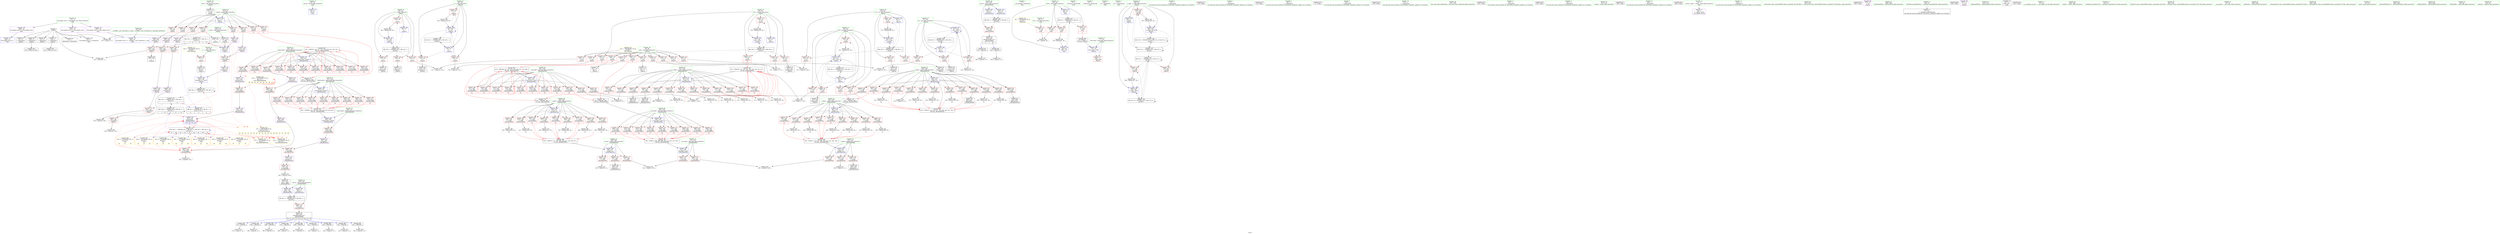 digraph "SVFG" {
	label="SVFG";

	Node0x55ad84050840 [shape=record,color=grey,label="{NodeID: 0\nNullPtr}"];
	Node0x55ad84050840 -> Node0x55ad84056270[style=solid];
	Node0x55ad84050840 -> Node0x55ad84056370[style=solid];
	Node0x55ad84050840 -> Node0x55ad84056440[style=solid];
	Node0x55ad84050840 -> Node0x55ad84056510[style=solid];
	Node0x55ad84050840 -> Node0x55ad840565e0[style=solid];
	Node0x55ad84050840 -> Node0x55ad84063e90[style=solid];
	Node0x55ad84050840 -> Node0x55ad84074f80[style=solid];
	Node0x55ad84050840 -> Node0x55ad84075280[style=solid];
	Node0x55ad840bbdf0 [shape=record,color=black,label="{NodeID: 692\n451 = PHI(205, 510, 517, 523, 530, 536, 542, 549, 555, )\n0th arg _Z6expandPPiiii }"];
	Node0x55ad840bbdf0 -> Node0x55ad84065b00[style=solid];
	Node0x55ad84076d80 [shape=record,color=grey,label="{NodeID: 526\n343 = cmp(342, 344, )\n}"];
	Node0x55ad84076d80 -> Node0x55ad84057650[style=solid];
	Node0x55ad84063f60 [shape=record,color=blue,label="{NodeID: 277\n44\<--51\nretval\<--\nmain\n}"];
	Node0x55ad84057cd0 [shape=record,color=red,label="{NodeID: 194\n426\<--357\n\<--board.addr\n_Z6isZeroPPiiii\n|{<s0>27}}"];
	Node0x55ad84057cd0:s0 -> Node0x55ad840bd080[style=solid,color=red];
	Node0x55ad840547a0 [shape=record,color=purple,label="{NodeID: 111\n337\<--334\narrayidx\<--\n_Z6isMinePPiiii\n}"];
	Node0x55ad840547a0 -> Node0x55ad8405d3a0[style=solid];
	Node0x55ad84053130 [shape=record,color=green,label="{NodeID: 28\n79\<--80\nsize\<--size_field_insensitive\n_Z4proci\n}"];
	Node0x55ad84053130 -> Node0x55ad8405a140[style=solid];
	Node0x55ad84053130 -> Node0x55ad8405a210[style=solid];
	Node0x55ad84053130 -> Node0x55ad8405a2e0[style=solid];
	Node0x55ad84053130 -> Node0x55ad8405a3b0[style=solid];
	Node0x55ad84053130 -> Node0x55ad8405a480[style=solid];
	Node0x55ad84053130 -> Node0x55ad8405a550[style=solid];
	Node0x55ad84053130 -> Node0x55ad8405a620[style=solid];
	Node0x55ad84053130 -> Node0x55ad8405a6f0[style=solid];
	Node0x55ad84053130 -> Node0x55ad8405a7c0[style=solid];
	Node0x55ad84053130 -> Node0x55ad8405a890[style=solid];
	Node0x55ad84071b00 [shape=record,color=grey,label="{NodeID: 471\n253 = Binary(252, 56, )\n}"];
	Node0x55ad84071b00 -> Node0x55ad84064fa0[style=solid];
	Node0x55ad84065620 [shape=record,color=blue,label="{NodeID: 305\n357\<--351\nboard.addr\<--board\n_Z6isZeroPPiiii\n}"];
	Node0x55ad84065620 -> Node0x55ad8405d610[style=dashed];
	Node0x55ad84065620 -> Node0x55ad8405d6e0[style=dashed];
	Node0x55ad84065620 -> Node0x55ad8405d7b0[style=dashed];
	Node0x55ad84065620 -> Node0x55ad8405d880[style=dashed];
	Node0x55ad84065620 -> Node0x55ad8405d950[style=dashed];
	Node0x55ad84065620 -> Node0x55ad84057b30[style=dashed];
	Node0x55ad84065620 -> Node0x55ad84057c00[style=dashed];
	Node0x55ad84065620 -> Node0x55ad84057cd0[style=dashed];
	Node0x55ad84065620 -> Node0x55ad84057da0[style=dashed];
	Node0x55ad84059390 [shape=record,color=red,label="{NodeID: 222\n440\<--363\n\<--size.addr\n_Z6isZeroPPiiii\n|{<s0>28}}"];
	Node0x55ad84059390:s0 -> Node0x55ad840bda70[style=solid,color=red];
	Node0x55ad8405af10 [shape=record,color=red,label="{NodeID: 139\n273\<--81\n\<--board\n_Z4proci\n}"];
	Node0x55ad8405af10 -> Node0x55ad840573e0[style=solid];
	Node0x55ad8405af10 -> Node0x55ad84075280[style=solid];
	Node0x55ad84055a20 [shape=record,color=green,label="{NodeID: 56\n355\<--356\nretval\<--retval_field_insensitive\n_Z6isZeroPPiiii\n}"];
	Node0x55ad84055a20 -> Node0x55ad8405d540[style=solid];
	Node0x55ad84055a20 -> Node0x55ad84065960[style=solid];
	Node0x55ad84055a20 -> Node0x55ad84065a30[style=solid];
	Node0x55ad84074500 [shape=record,color=grey,label="{NodeID: 499\n244 = cmp(243, 245, )\n}"];
	Node0x55ad84062970 [shape=record,color=red,label="{NodeID: 250\n499\<--459\n\<--y.addr\n_Z6expandPPiiii\n}"];
	Node0x55ad84062970 -> Node0x55ad84054b00[style=solid];
	Node0x55ad8405c5d0 [shape=record,color=red,label="{NodeID: 167\n252\<--97\n\<--j41\n_Z4proci\n}"];
	Node0x55ad8405c5d0 -> Node0x55ad84071b00[style=solid];
	Node0x55ad84057170 [shape=record,color=black,label="{NodeID: 84\n241\<--240\nidxprom47\<--\n_Z4proci\n}"];
	Node0x55ad84051750 [shape=record,color=green,label="{NodeID: 1\n7\<--1\n__dso_handle\<--dummyObj\nGlob }"];
	Node0x55ad840bc5b0 [shape=record,color=black,label="{NodeID: 693\n452 = PHI(206, 512, 519, 525, 531, 537, 544, 551, 557, )\n1st arg _Z6expandPPiiii }"];
	Node0x55ad840bc5b0 -> Node0x55ad84065bd0[style=solid];
	Node0x55ad84076f00 [shape=record,color=grey,label="{NodeID: 527\n468 = cmp(467, 51, )\n}"];
	Node0x55ad84064030 [shape=record,color=blue,label="{NodeID: 278\n48\<--56\niTest\<--\nmain\n}"];
	Node0x55ad84064030 -> Node0x55ad8408ef60[style=dashed];
	Node0x55ad84057da0 [shape=record,color=red,label="{NodeID: 195\n435\<--357\n\<--board.addr\n_Z6isZeroPPiiii\n|{<s0>28}}"];
	Node0x55ad84057da0:s0 -> Node0x55ad840bd080[style=solid,color=red];
	Node0x55ad84054870 [shape=record,color=purple,label="{NodeID: 112\n341\<--338\narrayidx7\<--\n_Z6isMinePPiiii\n}"];
	Node0x55ad84054870 -> Node0x55ad8405d470[style=solid];
	Node0x55ad84053200 [shape=record,color=green,label="{NodeID: 29\n81\<--82\nboard\<--board_field_insensitive\n_Z4proci\n}"];
	Node0x55ad84053200 -> Node0x55ad8405a960[style=solid];
	Node0x55ad84053200 -> Node0x55ad8405aa30[style=solid];
	Node0x55ad84053200 -> Node0x55ad8405ab00[style=solid];
	Node0x55ad84053200 -> Node0x55ad8405abd0[style=solid];
	Node0x55ad84053200 -> Node0x55ad8405aca0[style=solid];
	Node0x55ad84053200 -> Node0x55ad8405ad70[style=solid];
	Node0x55ad84053200 -> Node0x55ad8405ae40[style=solid];
	Node0x55ad84053200 -> Node0x55ad8405af10[style=solid];
	Node0x55ad84053200 -> Node0x55ad840642a0[style=solid];
	Node0x55ad84071c80 [shape=record,color=grey,label="{NodeID: 472\n544 = Binary(543, 56, )\n|{<s0>35}}"];
	Node0x55ad84071c80:s0 -> Node0x55ad840bc5b0[style=solid,color=red];
	Node0x55ad840656f0 [shape=record,color=blue,label="{NodeID: 306\n359\<--352\nx.addr\<--x\n_Z6isZeroPPiiii\n}"];
	Node0x55ad840656f0 -> Node0x55ad84057e70[style=dashed];
	Node0x55ad840656f0 -> Node0x55ad84057f40[style=dashed];
	Node0x55ad840656f0 -> Node0x55ad84058010[style=dashed];
	Node0x55ad840656f0 -> Node0x55ad840580e0[style=dashed];
	Node0x55ad840656f0 -> Node0x55ad840581b0[style=dashed];
	Node0x55ad840656f0 -> Node0x55ad84058280[style=dashed];
	Node0x55ad840656f0 -> Node0x55ad84058350[style=dashed];
	Node0x55ad840656f0 -> Node0x55ad84058420[style=dashed];
	Node0x55ad840656f0 -> Node0x55ad840584f0[style=dashed];
	Node0x55ad84059460 [shape=record,color=red,label="{NodeID: 223\n482\<--455\n\<--board.addr\n_Z6expandPPiiii\n}"];
	Node0x55ad84059460 -> Node0x55ad84054940[style=solid];
	Node0x55ad8405afe0 [shape=record,color=red,label="{NodeID: 140\n119\<--83\n\<--i\n_Z4proci\n}"];
	Node0x55ad8405afe0 -> Node0x55ad84076480[style=solid];
	Node0x55ad84055af0 [shape=record,color=green,label="{NodeID: 57\n357\<--358\nboard.addr\<--board.addr_field_insensitive\n_Z6isZeroPPiiii\n}"];
	Node0x55ad84055af0 -> Node0x55ad8405d610[style=solid];
	Node0x55ad84055af0 -> Node0x55ad8405d6e0[style=solid];
	Node0x55ad84055af0 -> Node0x55ad8405d7b0[style=solid];
	Node0x55ad84055af0 -> Node0x55ad8405d880[style=solid];
	Node0x55ad84055af0 -> Node0x55ad8405d950[style=solid];
	Node0x55ad84055af0 -> Node0x55ad84057b30[style=solid];
	Node0x55ad84055af0 -> Node0x55ad84057c00[style=solid];
	Node0x55ad84055af0 -> Node0x55ad84057cd0[style=solid];
	Node0x55ad84055af0 -> Node0x55ad84057da0[style=solid];
	Node0x55ad84055af0 -> Node0x55ad84065620[style=solid];
	Node0x55ad8409c420 [shape=record,color=yellow,style=double,label="{NodeID: 666\n34V_4 = CSCHI(MR_34V_3)\npts\{131 \}\nCS[]|{<s0>31|<s1>31|<s2>31}}"];
	Node0x55ad8409c420:s0 -> Node0x55ad84063b50[style=dashed,color=red];
	Node0x55ad8409c420:s1 -> Node0x55ad84065e40[style=dashed,color=red];
	Node0x55ad8409c420:s2 -> Node0x55ad8408e470[style=dashed,color=red];
	Node0x55ad84074680 [shape=record,color=grey,label="{NodeID: 500\n323 = cmp(321, 322, )\n}"];
	Node0x55ad84062a40 [shape=record,color=red,label="{NodeID: 251\n505\<--459\n\<--y.addr\n_Z6expandPPiiii\n|{<s0>29}}"];
	Node0x55ad84062a40:s0 -> Node0x55ad840be050[style=solid,color=red];
	Node0x55ad8405c6a0 [shape=record,color=red,label="{NodeID: 168\n153\<--152\n\<--arrayidx10\n_Z4proci\n}"];
	Node0x55ad8405c6a0 -> Node0x55ad840542c0[style=solid];
	Node0x55ad84057240 [shape=record,color=black,label="{NodeID: 85\n258\<--257\nidxprom56\<--\n_Z4proci\n}"];
	Node0x55ad840517e0 [shape=record,color=green,label="{NodeID: 2\n8\<--1\n_ZSt3cin\<--dummyObj\nGlob }"];
	Node0x55ad840bc8f0 [shape=record,color=black,label="{NodeID: 694\n453 = PHI(207, 514, 520, 527, 533, 539, 546, 552, 559, )\n2nd arg _Z6expandPPiiii }"];
	Node0x55ad840bc8f0 -> Node0x55ad84065ca0[style=solid];
	Node0x55ad84077080 [shape=record,color=grey,label="{NodeID: 528\n190 = cmp(189, 191, )\n}"];
	Node0x55ad84064100 [shape=record,color=blue,label="{NodeID: 279\n48\<--68\niTest\<--inc\nmain\n}"];
	Node0x55ad84064100 -> Node0x55ad8408ef60[style=dashed];
	Node0x55ad84057e70 [shape=record,color=red,label="{NodeID: 196\n370\<--359\n\<--x.addr\n_Z6isZeroPPiiii\n|{<s0>20}}"];
	Node0x55ad84057e70:s0 -> Node0x55ad840bd3f0[style=solid,color=red];
	Node0x55ad84054940 [shape=record,color=purple,label="{NodeID: 113\n485\<--482\narrayidx\<--\n_Z6expandPPiiii\n}"];
	Node0x55ad84054940 -> Node0x55ad84063a80[style=solid];
	Node0x55ad840532d0 [shape=record,color=green,label="{NodeID: 30\n83\<--84\ni\<--i_field_insensitive\n_Z4proci\n}"];
	Node0x55ad840532d0 -> Node0x55ad8405afe0[style=solid];
	Node0x55ad840532d0 -> Node0x55ad8405b0b0[style=solid];
	Node0x55ad840532d0 -> Node0x55ad8405b180[style=solid];
	Node0x55ad840532d0 -> Node0x55ad8405b250[style=solid];
	Node0x55ad840532d0 -> Node0x55ad84064370[style=solid];
	Node0x55ad840532d0 -> Node0x55ad84064780[style=solid];
	Node0x55ad84071e00 [shape=record,color=grey,label="{NodeID: 473\n430 = Binary(429, 56, )\n|{<s0>27}}"];
	Node0x55ad84071e00:s0 -> Node0x55ad840bd730[style=solid,color=red];
	Node0x55ad840657c0 [shape=record,color=blue,label="{NodeID: 307\n361\<--353\ny.addr\<--y\n_Z6isZeroPPiiii\n}"];
	Node0x55ad840657c0 -> Node0x55ad840585c0[style=dashed];
	Node0x55ad840657c0 -> Node0x55ad84058690[style=dashed];
	Node0x55ad840657c0 -> Node0x55ad84058760[style=dashed];
	Node0x55ad840657c0 -> Node0x55ad84058830[style=dashed];
	Node0x55ad840657c0 -> Node0x55ad84058900[style=dashed];
	Node0x55ad840657c0 -> Node0x55ad840589d0[style=dashed];
	Node0x55ad840657c0 -> Node0x55ad84058aa0[style=dashed];
	Node0x55ad840657c0 -> Node0x55ad84058b70[style=dashed];
	Node0x55ad840657c0 -> Node0x55ad84058c40[style=dashed];
	Node0x55ad84059530 [shape=record,color=red,label="{NodeID: 224\n494\<--455\n\<--board.addr\n_Z6expandPPiiii\n}"];
	Node0x55ad84059530 -> Node0x55ad84059b90[style=solid];
	Node0x55ad8405b0b0 [shape=record,color=red,label="{NodeID: 141\n134\<--83\n\<--i\n_Z4proci\n}"];
	Node0x55ad8405b0b0 -> Node0x55ad84056bc0[style=solid];
	Node0x55ad84055bc0 [shape=record,color=green,label="{NodeID: 58\n359\<--360\nx.addr\<--x.addr_field_insensitive\n_Z6isZeroPPiiii\n}"];
	Node0x55ad84055bc0 -> Node0x55ad84057e70[style=solid];
	Node0x55ad84055bc0 -> Node0x55ad84057f40[style=solid];
	Node0x55ad84055bc0 -> Node0x55ad84058010[style=solid];
	Node0x55ad84055bc0 -> Node0x55ad840580e0[style=solid];
	Node0x55ad84055bc0 -> Node0x55ad840581b0[style=solid];
	Node0x55ad84055bc0 -> Node0x55ad84058280[style=solid];
	Node0x55ad84055bc0 -> Node0x55ad84058350[style=solid];
	Node0x55ad84055bc0 -> Node0x55ad84058420[style=solid];
	Node0x55ad84055bc0 -> Node0x55ad840584f0[style=solid];
	Node0x55ad84055bc0 -> Node0x55ad840656f0[style=solid];
	Node0x55ad8409c580 [shape=record,color=yellow,style=double,label="{NodeID: 667\n34V_5 = CSCHI(MR_34V_4)\npts\{131 \}\nCS[]|{<s0>32|<s1>32|<s2>32}}"];
	Node0x55ad8409c580:s0 -> Node0x55ad84063b50[style=dashed,color=red];
	Node0x55ad8409c580:s1 -> Node0x55ad84065e40[style=dashed,color=red];
	Node0x55ad8409c580:s2 -> Node0x55ad8408e470[style=dashed,color=red];
	Node0x55ad84074800 [shape=record,color=grey,label="{NodeID: 501\n319 = cmp(318, 51, )\n}"];
	Node0x55ad84062b10 [shape=record,color=red,label="{NodeID: 252\n513\<--459\n\<--y.addr\n_Z6expandPPiiii\n}"];
	Node0x55ad84062b10 -> Node0x55ad84071380[style=solid];
	Node0x55ad8405c770 [shape=record,color=red,label="{NodeID: 169\n185\<--184\n\<--arrayidx25\n_Z4proci\n}"];
	Node0x55ad8405c770 -> Node0x55ad84054460[style=solid];
	Node0x55ad84057310 [shape=record,color=black,label="{NodeID: 86\n263\<--260\n\<--\n_Z4proci\n}"];
	Node0x55ad84051870 [shape=record,color=green,label="{NodeID: 3\n9\<--1\n_ZSt4cout\<--dummyObj\nGlob }"];
	Node0x55ad840bcc30 [shape=record,color=black,label="{NodeID: 695\n454 = PHI(208, 515, 521, 528, 534, 540, 547, 553, 560, )\n3rd arg _Z6expandPPiiii }"];
	Node0x55ad840bcc30 -> Node0x55ad84065d70[style=solid];
	Node0x55ad84077200 [shape=record,color=grey,label="{NodeID: 529\n200 = cmp(197, 51, )\n}"];
	Node0x55ad840641d0 [shape=record,color=blue,label="{NodeID: 280\n77\<--76\niTest.addr\<--iTest\n_Z4proci\n}"];
	Node0x55ad840641d0 -> Node0x55ad8405a070[style=dashed];
	Node0x55ad84057f40 [shape=record,color=red,label="{NodeID: 197\n377\<--359\n\<--x.addr\n_Z6isZeroPPiiii\n|{<s0>21}}"];
	Node0x55ad84057f40:s0 -> Node0x55ad840bd3f0[style=solid,color=red];
	Node0x55ad84054a10 [shape=record,color=purple,label="{NodeID: 114\n489\<--486\narrayidx7\<--\n_Z6expandPPiiii\n}"];
	Node0x55ad84054a10 -> Node0x55ad84063b50[style=solid];
	Node0x55ad840533a0 [shape=record,color=green,label="{NodeID: 31\n85\<--86\nj\<--j_field_insensitive\n_Z4proci\n}"];
	Node0x55ad840533a0 -> Node0x55ad8405b320[style=solid];
	Node0x55ad840533a0 -> Node0x55ad8405b3f0[style=solid];
	Node0x55ad840533a0 -> Node0x55ad8405b4c0[style=solid];
	Node0x55ad840533a0 -> Node0x55ad84064510[style=solid];
	Node0x55ad840533a0 -> Node0x55ad840646b0[style=solid];
	Node0x55ad840940b0 [shape=record,color=yellow,style=double,label="{NodeID: 557\n4V_1 = ENCHI(MR_4V_0)\npts\{47 \}\nFun[main]}"];
	Node0x55ad840940b0 -> Node0x55ad84059d30[style=dashed];
	Node0x55ad84071f80 [shape=record,color=grey,label="{NodeID: 474\n428 = Binary(427, 56, )\n|{<s0>27}}"];
	Node0x55ad84071f80:s0 -> Node0x55ad840bd3f0[style=solid,color=red];
	Node0x55ad84065890 [shape=record,color=blue,label="{NodeID: 308\n363\<--354\nsize.addr\<--size\n_Z6isZeroPPiiii\n}"];
	Node0x55ad84065890 -> Node0x55ad84058d10[style=dashed];
	Node0x55ad84065890 -> Node0x55ad84058de0[style=dashed];
	Node0x55ad84065890 -> Node0x55ad84058eb0[style=dashed];
	Node0x55ad84065890 -> Node0x55ad84058f80[style=dashed];
	Node0x55ad84065890 -> Node0x55ad84059050[style=dashed];
	Node0x55ad84065890 -> Node0x55ad84059120[style=dashed];
	Node0x55ad84065890 -> Node0x55ad840591f0[style=dashed];
	Node0x55ad84065890 -> Node0x55ad840592c0[style=dashed];
	Node0x55ad84065890 -> Node0x55ad84059390[style=dashed];
	Node0x55ad84059600 [shape=record,color=red,label="{NodeID: 225\n503\<--455\n\<--board.addr\n_Z6expandPPiiii\n|{<s0>29}}"];
	Node0x55ad84059600:s0 -> Node0x55ad840bddb0[style=solid,color=red];
	Node0x55ad8405b180 [shape=record,color=red,label="{NodeID: 142\n150\<--83\n\<--i\n_Z4proci\n}"];
	Node0x55ad8405b180 -> Node0x55ad84056d60[style=solid];
	Node0x55ad84055c90 [shape=record,color=green,label="{NodeID: 59\n361\<--362\ny.addr\<--y.addr_field_insensitive\n_Z6isZeroPPiiii\n}"];
	Node0x55ad84055c90 -> Node0x55ad840585c0[style=solid];
	Node0x55ad84055c90 -> Node0x55ad84058690[style=solid];
	Node0x55ad84055c90 -> Node0x55ad84058760[style=solid];
	Node0x55ad84055c90 -> Node0x55ad84058830[style=solid];
	Node0x55ad84055c90 -> Node0x55ad84058900[style=solid];
	Node0x55ad84055c90 -> Node0x55ad840589d0[style=solid];
	Node0x55ad84055c90 -> Node0x55ad84058aa0[style=solid];
	Node0x55ad84055c90 -> Node0x55ad84058b70[style=solid];
	Node0x55ad84055c90 -> Node0x55ad84058c40[style=solid];
	Node0x55ad84055c90 -> Node0x55ad840657c0[style=solid];
	Node0x55ad8409c6e0 [shape=record,color=yellow,style=double,label="{NodeID: 668\n34V_6 = CSCHI(MR_34V_5)\npts\{131 \}\nCS[]|{<s0>33|<s1>33|<s2>33}}"];
	Node0x55ad8409c6e0:s0 -> Node0x55ad84063b50[style=dashed,color=red];
	Node0x55ad8409c6e0:s1 -> Node0x55ad84065e40[style=dashed,color=red];
	Node0x55ad8409c6e0:s2 -> Node0x55ad8408e470[style=dashed,color=red];
	Node0x55ad84074980 [shape=record,color=grey,label="{NodeID: 502\n433 = cmp(432, 51, )\n}"];
	Node0x55ad84062be0 [shape=record,color=red,label="{NodeID: 253\n520\<--459\n\<--y.addr\n_Z6expandPPiiii\n|{<s0>31}}"];
	Node0x55ad84062be0:s0 -> Node0x55ad840bc8f0[style=solid,color=red];
	Node0x55ad8405c840 [shape=record,color=red,label="{NodeID: 170\n189\<--188\n\<--arrayidx27\n_Z4proci\n}"];
	Node0x55ad8405c840 -> Node0x55ad84077080[style=solid];
	Node0x55ad840573e0 [shape=record,color=black,label="{NodeID: 87\n276\<--273\n\<--\n_Z4proci\n}"];
	Node0x55ad84051900 [shape=record,color=green,label="{NodeID: 4\n10\<--1\n.str\<--dummyObj\nGlob }"];
	Node0x55ad840bcf70 [shape=record,color=black,label="{NodeID: 696\n76 = PHI(62, )\n0th arg _Z4proci }"];
	Node0x55ad840bcf70 -> Node0x55ad840641d0[style=solid];
	Node0x55ad840642a0 [shape=record,color=blue,label="{NodeID: 281\n81\<--115\nboard\<--\n_Z4proci\n}"];
	Node0x55ad840642a0 -> Node0x55ad8405a960[style=dashed];
	Node0x55ad840642a0 -> Node0x55ad8405aa30[style=dashed];
	Node0x55ad840642a0 -> Node0x55ad8405ab00[style=dashed];
	Node0x55ad840642a0 -> Node0x55ad8405abd0[style=dashed];
	Node0x55ad840642a0 -> Node0x55ad8405aca0[style=dashed];
	Node0x55ad840642a0 -> Node0x55ad8405ad70[style=dashed];
	Node0x55ad840642a0 -> Node0x55ad8405ae40[style=dashed];
	Node0x55ad840642a0 -> Node0x55ad8405af10[style=dashed];
	Node0x55ad84058010 [shape=record,color=red,label="{NodeID: 198\n385\<--359\n\<--x.addr\n_Z6isZeroPPiiii\n|{<s0>22}}"];
	Node0x55ad84058010:s0 -> Node0x55ad840bd3f0[style=solid,color=red];
	Node0x55ad84059b90 [shape=record,color=purple,label="{NodeID: 115\n497\<--494\narrayidx12\<--\n_Z6expandPPiiii\n}"];
	Node0x55ad84059b90 -> Node0x55ad84063c20[style=solid];
	Node0x55ad84053470 [shape=record,color=green,label="{NodeID: 32\n87\<--88\nc\<--c_field_insensitive\n_Z4proci\n}"];
	Node0x55ad84053470 -> Node0x55ad8405b590[style=solid];
	Node0x55ad84072100 [shape=record,color=grey,label="{NodeID: 475\n527 = Binary(526, 56, )\n|{<s0>32}}"];
	Node0x55ad84072100:s0 -> Node0x55ad840bc8f0[style=solid,color=red];
	Node0x55ad84065960 [shape=record,color=blue,label="{NodeID: 309\n355\<--51\nretval\<--\n_Z6isZeroPPiiii\n}"];
	Node0x55ad84065960 -> Node0x55ad84090390[style=dashed];
	Node0x55ad840596d0 [shape=record,color=red,label="{NodeID: 226\n510\<--455\n\<--board.addr\n_Z6expandPPiiii\n|{<s0>30}}"];
	Node0x55ad840596d0:s0 -> Node0x55ad840bbdf0[style=solid,color=red];
	Node0x55ad8405b250 [shape=record,color=red,label="{NodeID: 143\n164\<--83\n\<--i\n_Z4proci\n}"];
	Node0x55ad8405b250 -> Node0x55ad84072d00[style=solid];
	Node0x55ad84055d60 [shape=record,color=green,label="{NodeID: 60\n363\<--364\nsize.addr\<--size.addr_field_insensitive\n_Z6isZeroPPiiii\n}"];
	Node0x55ad84055d60 -> Node0x55ad84058d10[style=solid];
	Node0x55ad84055d60 -> Node0x55ad84058de0[style=solid];
	Node0x55ad84055d60 -> Node0x55ad84058eb0[style=solid];
	Node0x55ad84055d60 -> Node0x55ad84058f80[style=solid];
	Node0x55ad84055d60 -> Node0x55ad84059050[style=solid];
	Node0x55ad84055d60 -> Node0x55ad84059120[style=solid];
	Node0x55ad84055d60 -> Node0x55ad840591f0[style=solid];
	Node0x55ad84055d60 -> Node0x55ad840592c0[style=solid];
	Node0x55ad84055d60 -> Node0x55ad84059390[style=solid];
	Node0x55ad84055d60 -> Node0x55ad84065890[style=solid];
	Node0x55ad8409c840 [shape=record,color=yellow,style=double,label="{NodeID: 669\n34V_7 = CSCHI(MR_34V_6)\npts\{131 \}\nCS[]|{<s0>34|<s1>34|<s2>34}}"];
	Node0x55ad8409c840:s0 -> Node0x55ad84063b50[style=dashed,color=red];
	Node0x55ad8409c840:s1 -> Node0x55ad84065e40[style=dashed,color=red];
	Node0x55ad8409c840:s2 -> Node0x55ad8408e470[style=dashed,color=red];
	Node0x55ad84074b00 [shape=record,color=grey,label="{NodeID: 503\n60 = cmp(58, 59, )\n}"];
	Node0x55ad84062cb0 [shape=record,color=red,label="{NodeID: 254\n526\<--459\n\<--y.addr\n_Z6expandPPiiii\n}"];
	Node0x55ad84062cb0 -> Node0x55ad84072100[style=solid];
	Node0x55ad8405c910 [shape=record,color=red,label="{NodeID: 171\n239\<--238\n\<--arrayidx46\n_Z4proci\n}"];
	Node0x55ad8405c910 -> Node0x55ad84054600[style=solid];
	Node0x55ad840574b0 [shape=record,color=black,label="{NodeID: 88\n336\<--335\nidxprom\<--\n_Z6isMinePPiiii\n}"];
	Node0x55ad84052140 [shape=record,color=green,label="{NodeID: 5\n12\<--1\n.str.1\<--dummyObj\nGlob }"];
	Node0x55ad840bd080 [shape=record,color=black,label="{NodeID: 697\n300 = PHI(369, 376, 384, 392, 400, 409, 418, 426, 435, )\n0th arg _Z6isMinePPiiii }"];
	Node0x55ad840bd080 -> Node0x55ad84065140[style=solid];
	Node0x55ad84064370 [shape=record,color=blue,label="{NodeID: 282\n83\<--51\ni\<--\n_Z4proci\n}"];
	Node0x55ad84064370 -> Node0x55ad8408c860[style=dashed];
	Node0x55ad840580e0 [shape=record,color=red,label="{NodeID: 199\n393\<--359\n\<--x.addr\n_Z6isZeroPPiiii\n}"];
	Node0x55ad840580e0 -> Node0x55ad84073480[style=solid];
	Node0x55ad84059c60 [shape=record,color=purple,label="{NodeID: 116\n501\<--498\narrayidx14\<--\n_Z6expandPPiiii\n}"];
	Node0x55ad84059c60 -> Node0x55ad84065e40[style=solid];
	Node0x55ad84053540 [shape=record,color=green,label="{NodeID: 33\n89\<--90\nn_click\<--n_click_field_insensitive\n_Z4proci\n}"];
	Node0x55ad84053540 -> Node0x55ad8405b660[style=solid];
	Node0x55ad84053540 -> Node0x55ad8405b730[style=solid];
	Node0x55ad84053540 -> Node0x55ad8405b800[style=solid];
	Node0x55ad84053540 -> Node0x55ad84064850[style=solid];
	Node0x55ad84053540 -> Node0x55ad84064ac0[style=solid];
	Node0x55ad84053540 -> Node0x55ad84064ed0[style=solid];
	Node0x55ad84072280 [shape=record,color=grey,label="{NodeID: 476\n160 = Binary(159, 56, )\n}"];
	Node0x55ad84072280 -> Node0x55ad840646b0[style=solid];
	Node0x55ad84065a30 [shape=record,color=blue,label="{NodeID: 310\n355\<--56\nretval\<--\n_Z6isZeroPPiiii\n}"];
	Node0x55ad84065a30 -> Node0x55ad84090390[style=dashed];
	Node0x55ad840597a0 [shape=record,color=red,label="{NodeID: 227\n517\<--455\n\<--board.addr\n_Z6expandPPiiii\n|{<s0>31}}"];
	Node0x55ad840597a0:s0 -> Node0x55ad840bbdf0[style=solid,color=red];
	Node0x55ad8405b320 [shape=record,color=red,label="{NodeID: 144\n140\<--85\n\<--j\n_Z4proci\n}"];
	Node0x55ad8405b320 -> Node0x55ad84076300[style=solid];
	Node0x55ad84055e30 [shape=record,color=green,label="{NodeID: 61\n455\<--456\nboard.addr\<--board.addr_field_insensitive\n_Z6expandPPiiii\n}"];
	Node0x55ad84055e30 -> Node0x55ad84059460[style=solid];
	Node0x55ad84055e30 -> Node0x55ad84059530[style=solid];
	Node0x55ad84055e30 -> Node0x55ad84059600[style=solid];
	Node0x55ad84055e30 -> Node0x55ad840596d0[style=solid];
	Node0x55ad84055e30 -> Node0x55ad840597a0[style=solid];
	Node0x55ad84055e30 -> Node0x55ad84059870[style=solid];
	Node0x55ad84055e30 -> Node0x55ad84059940[style=solid];
	Node0x55ad84055e30 -> Node0x55ad84059a10[style=solid];
	Node0x55ad84055e30 -> Node0x55ad84061a40[style=solid];
	Node0x55ad84055e30 -> Node0x55ad84061ad0[style=solid];
	Node0x55ad84055e30 -> Node0x55ad84061ba0[style=solid];
	Node0x55ad84055e30 -> Node0x55ad84065b00[style=solid];
	Node0x55ad840b6b60 [shape=record,color=black,label="{NodeID: 670\n197 = PHI(350, )\n}"];
	Node0x55ad840b6b60 -> Node0x55ad84077200[style=solid];
	Node0x55ad84074c80 [shape=record,color=grey,label="{NodeID: 504\n407 = cmp(406, 51, )\n}"];
	Node0x55ad84062d80 [shape=record,color=red,label="{NodeID: 255\n532\<--459\n\<--y.addr\n_Z6expandPPiiii\n}"];
	Node0x55ad84062d80 -> Node0x55ad84073f00[style=solid];
	Node0x55ad8405c9e0 [shape=record,color=red,label="{NodeID: 172\n243\<--242\n\<--arrayidx48\n_Z4proci\n}"];
	Node0x55ad8405c9e0 -> Node0x55ad84074500[style=solid];
	Node0x55ad84057580 [shape=record,color=black,label="{NodeID: 89\n340\<--339\nidxprom6\<--\n_Z6isMinePPiiii\n}"];
	Node0x55ad840521d0 [shape=record,color=green,label="{NodeID: 6\n15\<--1\n\<--dummyObj\nCan only get source location for instruction, argument, global var or function.}"];
	Node0x55ad840bd3f0 [shape=record,color=black,label="{NodeID: 698\n301 = PHI(370, 377, 385, 394, 402, 411, 420, 428, 437, )\n1st arg _Z6isMinePPiiii }"];
	Node0x55ad840bd3f0 -> Node0x55ad84065210[style=solid];
	Node0x55ad8408b960 [shape=record,color=black,label="{NodeID: 532\nMR_34V_6 = PHI(MR_34V_8, MR_34V_5, )\npts\{131 \}\n|{|<s3>11|<s4>12|<s5>12|<s6>12}}"];
	Node0x55ad8408b960 -> Node0x55ad8405c840[style=dashed];
	Node0x55ad8408b960 -> Node0x55ad8408b960[style=dashed];
	Node0x55ad8408b960 -> Node0x55ad84092690[style=dashed];
	Node0x55ad8408b960:s3 -> Node0x55ad8408e010[style=dashed,color=red];
	Node0x55ad8408b960:s4 -> Node0x55ad84063b50[style=dashed,color=red];
	Node0x55ad8408b960:s5 -> Node0x55ad84065e40[style=dashed,color=red];
	Node0x55ad8408b960:s6 -> Node0x55ad8408e470[style=dashed,color=red];
	Node0x55ad84064440 [shape=record,color=blue,label="{NodeID: 283\n136\<--132\narrayidx\<--\n_Z4proci\n}"];
	Node0x55ad84064440 -> Node0x55ad8405c6a0[style=dashed];
	Node0x55ad84064440 -> Node0x55ad8408d260[style=dashed];
	Node0x55ad840581b0 [shape=record,color=red,label="{NodeID: 200\n401\<--359\n\<--x.addr\n_Z6isZeroPPiiii\n}"];
	Node0x55ad840581b0 -> Node0x55ad84072580[style=solid];
	Node0x55ad84059d30 [shape=record,color=red,label="{NodeID: 117\n59\<--46\n\<--test\nmain\n}"];
	Node0x55ad84059d30 -> Node0x55ad84074b00[style=solid];
	Node0x55ad84053610 [shape=record,color=green,label="{NodeID: 34\n91\<--92\ni16\<--i16_field_insensitive\n_Z4proci\n}"];
	Node0x55ad84053610 -> Node0x55ad8405b8d0[style=solid];
	Node0x55ad84053610 -> Node0x55ad8405b9a0[style=solid];
	Node0x55ad84053610 -> Node0x55ad8405ba70[style=solid];
	Node0x55ad84053610 -> Node0x55ad8405bb40[style=solid];
	Node0x55ad84053610 -> Node0x55ad8405bc10[style=solid];
	Node0x55ad84053610 -> Node0x55ad84064920[style=solid];
	Node0x55ad84053610 -> Node0x55ad84064c60[style=solid];
	Node0x55ad84094380 [shape=record,color=yellow,style=double,label="{NodeID: 560\n32V_1 = ENCHI(MR_32V_0)\npts\{112 \}\nFun[_Z6expandPPiiii]|{|<s2>29|<s3>30|<s4>31|<s5>32|<s6>33|<s7>34|<s8>35|<s9>36|<s10>37}}"];
	Node0x55ad84094380 -> Node0x55ad84063a80[style=dashed];
	Node0x55ad84094380 -> Node0x55ad84063c20[style=dashed];
	Node0x55ad84094380:s2 -> Node0x55ad8408e010[style=dashed,color=red];
	Node0x55ad84094380:s3 -> Node0x55ad84094380[style=dashed,color=red];
	Node0x55ad84094380:s4 -> Node0x55ad84094380[style=dashed,color=red];
	Node0x55ad84094380:s5 -> Node0x55ad84094380[style=dashed,color=red];
	Node0x55ad84094380:s6 -> Node0x55ad84094380[style=dashed,color=red];
	Node0x55ad84094380:s7 -> Node0x55ad84094380[style=dashed,color=red];
	Node0x55ad84094380:s8 -> Node0x55ad84094380[style=dashed,color=red];
	Node0x55ad84094380:s9 -> Node0x55ad84094380[style=dashed,color=red];
	Node0x55ad84094380:s10 -> Node0x55ad84094380[style=dashed,color=red];
	Node0x55ad84072400 [shape=record,color=grey,label="{NodeID: 477\n404 = Binary(403, 56, )\n|{<s0>24}}"];
	Node0x55ad84072400:s0 -> Node0x55ad840bd730[style=solid,color=red];
	Node0x55ad84065b00 [shape=record,color=blue,label="{NodeID: 311\n455\<--451\nboard.addr\<--board\n_Z6expandPPiiii\n}"];
	Node0x55ad84065b00 -> Node0x55ad84059460[style=dashed];
	Node0x55ad84065b00 -> Node0x55ad84059530[style=dashed];
	Node0x55ad84065b00 -> Node0x55ad84059600[style=dashed];
	Node0x55ad84065b00 -> Node0x55ad840596d0[style=dashed];
	Node0x55ad84065b00 -> Node0x55ad840597a0[style=dashed];
	Node0x55ad84065b00 -> Node0x55ad84059870[style=dashed];
	Node0x55ad84065b00 -> Node0x55ad84059940[style=dashed];
	Node0x55ad84065b00 -> Node0x55ad84059a10[style=dashed];
	Node0x55ad84065b00 -> Node0x55ad84061a40[style=dashed];
	Node0x55ad84065b00 -> Node0x55ad84061ad0[style=dashed];
	Node0x55ad84065b00 -> Node0x55ad84061ba0[style=dashed];
	Node0x55ad84059870 [shape=record,color=red,label="{NodeID: 228\n523\<--455\n\<--board.addr\n_Z6expandPPiiii\n|{<s0>32}}"];
	Node0x55ad84059870:s0 -> Node0x55ad840bbdf0[style=solid,color=red];
	Node0x55ad8405b3f0 [shape=record,color=red,label="{NodeID: 145\n154\<--85\n\<--j\n_Z4proci\n}"];
	Node0x55ad8405b3f0 -> Node0x55ad84056e30[style=solid];
	Node0x55ad84055f00 [shape=record,color=green,label="{NodeID: 62\n457\<--458\nx.addr\<--x.addr_field_insensitive\n_Z6expandPPiiii\n}"];
	Node0x55ad84055f00 -> Node0x55ad84061c70[style=solid];
	Node0x55ad84055f00 -> Node0x55ad84061d40[style=solid];
	Node0x55ad84055f00 -> Node0x55ad84061e10[style=solid];
	Node0x55ad84055f00 -> Node0x55ad84061ee0[style=solid];
	Node0x55ad84055f00 -> Node0x55ad84061fb0[style=solid];
	Node0x55ad84055f00 -> Node0x55ad84062080[style=solid];
	Node0x55ad84055f00 -> Node0x55ad84062150[style=solid];
	Node0x55ad84055f00 -> Node0x55ad84062220[style=solid];
	Node0x55ad84055f00 -> Node0x55ad840622f0[style=solid];
	Node0x55ad84055f00 -> Node0x55ad840623c0[style=solid];
	Node0x55ad84055f00 -> Node0x55ad84062490[style=solid];
	Node0x55ad84055f00 -> Node0x55ad84062560[style=solid];
	Node0x55ad84055f00 -> Node0x55ad84062630[style=solid];
	Node0x55ad84055f00 -> Node0x55ad84065bd0[style=solid];
	Node0x55ad840ba6b0 [shape=record,color=black,label="{NodeID: 671\n125 = PHI()\n}"];
	Node0x55ad84074e00 [shape=record,color=grey,label="{NodeID: 505\n227 = cmp(225, 226, )\n}"];
	Node0x55ad84062e50 [shape=record,color=red,label="{NodeID: 256\n538\<--459\n\<--y.addr\n_Z6expandPPiiii\n}"];
	Node0x55ad84062e50 -> Node0x55ad84074080[style=solid];
	Node0x55ad8405cab0 [shape=record,color=red,label="{NodeID: 173\n260\<--259\n\<--arrayidx57\n_Z4proci\n}"];
	Node0x55ad8405cab0 -> Node0x55ad84057310[style=solid];
	Node0x55ad8405cab0 -> Node0x55ad84074f80[style=solid];
	Node0x55ad84057650 [shape=record,color=black,label="{NodeID: 90\n345\<--343\nconv\<--cmp8\n_Z6isMinePPiiii\n}"];
	Node0x55ad84057650 -> Node0x55ad84065550[style=solid];
	Node0x55ad84052260 [shape=record,color=green,label="{NodeID: 7\n51\<--1\n\<--dummyObj\nCan only get source location for instruction, argument, global var or function.}"];
	Node0x55ad840bd730 [shape=record,color=black,label="{NodeID: 699\n302 = PHI(371, 379, 387, 395, 404, 413, 421, 430, 439, )\n2nd arg _Z6isMinePPiiii }"];
	Node0x55ad840bd730 -> Node0x55ad840652e0[style=solid];
	Node0x55ad8408be60 [shape=record,color=black,label="{NodeID: 533\nMR_38V_3 = PHI(MR_38V_4, MR_38V_2, )\npts\{305 \}\n}"];
	Node0x55ad8408be60 -> Node0x55ad8405cb80[style=dashed];
	Node0x55ad84064510 [shape=record,color=blue,label="{NodeID: 284\n85\<--51\nj\<--\n_Z4proci\n}"];
	Node0x55ad84064510 -> Node0x55ad8405b320[style=dashed];
	Node0x55ad84064510 -> Node0x55ad8405b3f0[style=dashed];
	Node0x55ad84064510 -> Node0x55ad8405b4c0[style=dashed];
	Node0x55ad84064510 -> Node0x55ad840646b0[style=dashed];
	Node0x55ad84064510 -> Node0x55ad8408cd60[style=dashed];
	Node0x55ad84058280 [shape=record,color=red,label="{NodeID: 201\n410\<--359\n\<--x.addr\n_Z6isZeroPPiiii\n}"];
	Node0x55ad84058280 -> Node0x55ad84073a80[style=solid];
	Node0x55ad84059e00 [shape=record,color=red,label="{NodeID: 118\n58\<--48\n\<--iTest\nmain\n}"];
	Node0x55ad84059e00 -> Node0x55ad84074b00[style=solid];
	Node0x55ad840536e0 [shape=record,color=green,label="{NodeID: 35\n93\<--94\nj20\<--j20_field_insensitive\n_Z4proci\n}"];
	Node0x55ad840536e0 -> Node0x55ad8405bce0[style=solid];
	Node0x55ad840536e0 -> Node0x55ad8405bdb0[style=solid];
	Node0x55ad840536e0 -> Node0x55ad8405be80[style=solid];
	Node0x55ad840536e0 -> Node0x55ad8405bf50[style=solid];
	Node0x55ad840536e0 -> Node0x55ad8405c020[style=solid];
	Node0x55ad840536e0 -> Node0x55ad840649f0[style=solid];
	Node0x55ad840536e0 -> Node0x55ad84064b90[style=solid];
	Node0x55ad84072580 [shape=record,color=grey,label="{NodeID: 478\n402 = Binary(401, 56, )\n|{<s0>24}}"];
	Node0x55ad84072580:s0 -> Node0x55ad840bd3f0[style=solid,color=red];
	Node0x55ad84065bd0 [shape=record,color=blue,label="{NodeID: 312\n457\<--452\nx.addr\<--x\n_Z6expandPPiiii\n}"];
	Node0x55ad84065bd0 -> Node0x55ad84061c70[style=dashed];
	Node0x55ad84065bd0 -> Node0x55ad84061d40[style=dashed];
	Node0x55ad84065bd0 -> Node0x55ad84061e10[style=dashed];
	Node0x55ad84065bd0 -> Node0x55ad84061ee0[style=dashed];
	Node0x55ad84065bd0 -> Node0x55ad84061fb0[style=dashed];
	Node0x55ad84065bd0 -> Node0x55ad84062080[style=dashed];
	Node0x55ad84065bd0 -> Node0x55ad84062150[style=dashed];
	Node0x55ad84065bd0 -> Node0x55ad84062220[style=dashed];
	Node0x55ad84065bd0 -> Node0x55ad840622f0[style=dashed];
	Node0x55ad84065bd0 -> Node0x55ad840623c0[style=dashed];
	Node0x55ad84065bd0 -> Node0x55ad84062490[style=dashed];
	Node0x55ad84065bd0 -> Node0x55ad84062560[style=dashed];
	Node0x55ad84065bd0 -> Node0x55ad84062630[style=dashed];
	Node0x55ad84059940 [shape=record,color=red,label="{NodeID: 229\n530\<--455\n\<--board.addr\n_Z6expandPPiiii\n|{<s0>33}}"];
	Node0x55ad84059940:s0 -> Node0x55ad840bbdf0[style=solid,color=red];
	Node0x55ad8405b4c0 [shape=record,color=red,label="{NodeID: 146\n159\<--85\n\<--j\n_Z4proci\n}"];
	Node0x55ad8405b4c0 -> Node0x55ad84072280[style=solid];
	Node0x55ad84055fd0 [shape=record,color=green,label="{NodeID: 63\n459\<--460\ny.addr\<--y.addr_field_insensitive\n_Z6expandPPiiii\n}"];
	Node0x55ad84055fd0 -> Node0x55ad84062700[style=solid];
	Node0x55ad84055fd0 -> Node0x55ad840627d0[style=solid];
	Node0x55ad84055fd0 -> Node0x55ad840628a0[style=solid];
	Node0x55ad84055fd0 -> Node0x55ad84062970[style=solid];
	Node0x55ad84055fd0 -> Node0x55ad84062a40[style=solid];
	Node0x55ad84055fd0 -> Node0x55ad84062b10[style=solid];
	Node0x55ad84055fd0 -> Node0x55ad84062be0[style=solid];
	Node0x55ad84055fd0 -> Node0x55ad84062cb0[style=solid];
	Node0x55ad84055fd0 -> Node0x55ad84062d80[style=solid];
	Node0x55ad84055fd0 -> Node0x55ad84062e50[style=solid];
	Node0x55ad84055fd0 -> Node0x55ad84062f20[style=solid];
	Node0x55ad84055fd0 -> Node0x55ad84062ff0[style=solid];
	Node0x55ad84055fd0 -> Node0x55ad840630c0[style=solid];
	Node0x55ad84055fd0 -> Node0x55ad84065ca0[style=solid];
	Node0x55ad840ba780 [shape=record,color=black,label="{NodeID: 672\n26 = PHI()\n}"];
	Node0x55ad84074f80 [shape=record,color=grey,label="{NodeID: 506\n261 = cmp(260, 3, )\n}"];
	Node0x55ad84062f20 [shape=record,color=red,label="{NodeID: 257\n545\<--459\n\<--y.addr\n_Z6expandPPiiii\n}"];
	Node0x55ad84062f20 -> Node0x55ad84072700[style=solid];
	Node0x55ad8405cb80 [shape=record,color=red,label="{NodeID: 174\n348\<--304\n\<--retval\n_Z6isMinePPiiii\n}"];
	Node0x55ad8405cb80 -> Node0x55ad84057720[style=solid];
	Node0x55ad84057720 [shape=record,color=black,label="{NodeID: 91\n299\<--348\n_Z6isMinePPiiii_ret\<--\n_Z6isMinePPiiii\n|{<s0>20|<s1>21|<s2>22|<s3>23|<s4>24|<s5>25|<s6>26|<s7>27|<s8>28}}"];
	Node0x55ad84057720:s0 -> Node0x55ad840bb0f0[style=solid,color=blue];
	Node0x55ad84057720:s1 -> Node0x55ad840bb2b0[style=solid,color=blue];
	Node0x55ad84057720:s2 -> Node0x55ad840bb3f0[style=solid,color=blue];
	Node0x55ad84057720:s3 -> Node0x55ad840bb530[style=solid,color=blue];
	Node0x55ad84057720:s4 -> Node0x55ad840bb670[style=solid,color=blue];
	Node0x55ad84057720:s5 -> Node0x55ad840bb7b0[style=solid,color=blue];
	Node0x55ad84057720:s6 -> Node0x55ad840bb8f0[style=solid,color=blue];
	Node0x55ad84057720:s7 -> Node0x55ad840bba30[style=solid,color=blue];
	Node0x55ad84057720:s8 -> Node0x55ad840bbb70[style=solid,color=blue];
	Node0x55ad840522f0 [shape=record,color=green,label="{NodeID: 8\n56\<--1\n\<--dummyObj\nCan only get source location for instruction, argument, global var or function.}"];
	Node0x55ad840bda70 [shape=record,color=black,label="{NodeID: 700\n303 = PHI(372, 380, 388, 396, 405, 414, 422, 431, 440, )\n3rd arg _Z6isMinePPiiii }"];
	Node0x55ad840bda70 -> Node0x55ad840653b0[style=solid];
	Node0x55ad8408c360 [shape=record,color=black,label="{NodeID: 534\nMR_22V_10 = PHI(MR_22V_9, MR_22V_8, )\npts\{90 \}\n}"];
	Node0x55ad8408c360 -> Node0x55ad8405b730[style=dashed];
	Node0x55ad8408c360 -> Node0x55ad84064ed0[style=dashed];
	Node0x55ad8408c360 -> Node0x55ad8408c360[style=dashed];
	Node0x55ad8408c360 -> Node0x55ad84090890[style=dashed];
	Node0x55ad840645e0 [shape=record,color=blue,label="{NodeID: 285\n156\<--148\narrayidx12\<--conv8\n_Z4proci\n}"];
	Node0x55ad840645e0 -> Node0x55ad8408fe90[style=dashed];
	Node0x55ad84058350 [shape=record,color=red,label="{NodeID: 202\n419\<--359\n\<--x.addr\n_Z6isZeroPPiiii\n}"];
	Node0x55ad84058350 -> Node0x55ad84073600[style=solid];
	Node0x55ad84059ed0 [shape=record,color=red,label="{NodeID: 119\n62\<--48\n\<--iTest\nmain\n|{<s0>4}}"];
	Node0x55ad84059ed0:s0 -> Node0x55ad840bcf70[style=solid,color=red];
	Node0x55ad840537b0 [shape=record,color=green,label="{NodeID: 36\n95\<--96\ni37\<--i37_field_insensitive\n_Z4proci\n}"];
	Node0x55ad840537b0 -> Node0x55ad8405c0f0[style=solid];
	Node0x55ad840537b0 -> Node0x55ad8405c1c0[style=solid];
	Node0x55ad840537b0 -> Node0x55ad8405c290[style=solid];
	Node0x55ad840537b0 -> Node0x55ad8405c360[style=solid];
	Node0x55ad840537b0 -> Node0x55ad84064d30[style=solid];
	Node0x55ad840537b0 -> Node0x55ad84065070[style=solid];
	Node0x55ad84072700 [shape=record,color=grey,label="{NodeID: 479\n546 = Binary(545, 56, )\n|{<s0>35}}"];
	Node0x55ad84072700:s0 -> Node0x55ad840bc8f0[style=solid,color=red];
	Node0x55ad84065ca0 [shape=record,color=blue,label="{NodeID: 313\n459\<--453\ny.addr\<--y\n_Z6expandPPiiii\n}"];
	Node0x55ad84065ca0 -> Node0x55ad84062700[style=dashed];
	Node0x55ad84065ca0 -> Node0x55ad840627d0[style=dashed];
	Node0x55ad84065ca0 -> Node0x55ad840628a0[style=dashed];
	Node0x55ad84065ca0 -> Node0x55ad84062970[style=dashed];
	Node0x55ad84065ca0 -> Node0x55ad84062a40[style=dashed];
	Node0x55ad84065ca0 -> Node0x55ad84062b10[style=dashed];
	Node0x55ad84065ca0 -> Node0x55ad84062be0[style=dashed];
	Node0x55ad84065ca0 -> Node0x55ad84062cb0[style=dashed];
	Node0x55ad84065ca0 -> Node0x55ad84062d80[style=dashed];
	Node0x55ad84065ca0 -> Node0x55ad84062e50[style=dashed];
	Node0x55ad84065ca0 -> Node0x55ad84062f20[style=dashed];
	Node0x55ad84065ca0 -> Node0x55ad84062ff0[style=dashed];
	Node0x55ad84065ca0 -> Node0x55ad840630c0[style=dashed];
	Node0x55ad84059a10 [shape=record,color=red,label="{NodeID: 230\n536\<--455\n\<--board.addr\n_Z6expandPPiiii\n|{<s0>34}}"];
	Node0x55ad84059a10:s0 -> Node0x55ad840bbdf0[style=solid,color=red];
	Node0x55ad8405b590 [shape=record,color=red,label="{NodeID: 147\n147\<--87\n\<--c\n_Z4proci\n}"];
	Node0x55ad8405b590 -> Node0x55ad84056c90[style=solid];
	Node0x55ad840560a0 [shape=record,color=green,label="{NodeID: 64\n461\<--462\nsize.addr\<--size.addr_field_insensitive\n_Z6expandPPiiii\n}"];
	Node0x55ad840560a0 -> Node0x55ad84063190[style=solid];
	Node0x55ad840560a0 -> Node0x55ad84063260[style=solid];
	Node0x55ad840560a0 -> Node0x55ad84063330[style=solid];
	Node0x55ad840560a0 -> Node0x55ad84063400[style=solid];
	Node0x55ad840560a0 -> Node0x55ad840634d0[style=solid];
	Node0x55ad840560a0 -> Node0x55ad840635a0[style=solid];
	Node0x55ad840560a0 -> Node0x55ad84063670[style=solid];
	Node0x55ad840560a0 -> Node0x55ad84063740[style=solid];
	Node0x55ad840560a0 -> Node0x55ad84063810[style=solid];
	Node0x55ad840560a0 -> Node0x55ad840638e0[style=solid];
	Node0x55ad840560a0 -> Node0x55ad840639b0[style=solid];
	Node0x55ad840560a0 -> Node0x55ad84065d70[style=solid];
	Node0x55ad840ba850 [shape=record,color=black,label="{NodeID: 673\n52 = PHI()\n}"];
	Node0x55ad84075100 [shape=record,color=grey,label="{NodeID: 507\n326 = cmp(325, 51, )\n}"];
	Node0x55ad84062ff0 [shape=record,color=red,label="{NodeID: 258\n552\<--459\n\<--y.addr\n_Z6expandPPiiii\n|{<s0>36}}"];
	Node0x55ad84062ff0:s0 -> Node0x55ad840bc8f0[style=solid,color=red];
	Node0x55ad8405cc50 [shape=record,color=red,label="{NodeID: 175\n334\<--306\n\<--board.addr\n_Z6isMinePPiiii\n}"];
	Node0x55ad8405cc50 -> Node0x55ad840547a0[style=solid];
	Node0x55ad840577f0 [shape=record,color=black,label="{NodeID: 92\n350\<--448\n_Z6isZeroPPiiii_ret\<--\n_Z6isZeroPPiiii\n|{<s0>11|<s1>29}}"];
	Node0x55ad840577f0:s0 -> Node0x55ad840b6b60[style=solid,color=blue];
	Node0x55ad840577f0:s1 -> Node0x55ad840bbcb0[style=solid,color=blue];
	Node0x55ad84052380 [shape=record,color=green,label="{NodeID: 9\n104\<--1\n\<--dummyObj\nCan only get source location for instruction, argument, global var or function.}"];
	Node0x55ad840bddb0 [shape=record,color=black,label="{NodeID: 701\n351 = PHI(193, 503, )\n0th arg _Z6isZeroPPiiii }"];
	Node0x55ad840bddb0 -> Node0x55ad84065620[style=solid];
	Node0x55ad8408c860 [shape=record,color=black,label="{NodeID: 535\nMR_16V_3 = PHI(MR_16V_4, MR_16V_2, )\npts\{84 \}\n}"];
	Node0x55ad8408c860 -> Node0x55ad8405afe0[style=dashed];
	Node0x55ad8408c860 -> Node0x55ad8405b0b0[style=dashed];
	Node0x55ad8408c860 -> Node0x55ad8405b180[style=dashed];
	Node0x55ad8408c860 -> Node0x55ad8405b250[style=dashed];
	Node0x55ad8408c860 -> Node0x55ad84064780[style=dashed];
	Node0x55ad840646b0 [shape=record,color=blue,label="{NodeID: 286\n85\<--160\nj\<--inc\n_Z4proci\n}"];
	Node0x55ad840646b0 -> Node0x55ad8405b320[style=dashed];
	Node0x55ad840646b0 -> Node0x55ad8405b3f0[style=dashed];
	Node0x55ad840646b0 -> Node0x55ad8405b4c0[style=dashed];
	Node0x55ad840646b0 -> Node0x55ad840646b0[style=dashed];
	Node0x55ad840646b0 -> Node0x55ad8408cd60[style=dashed];
	Node0x55ad84058420 [shape=record,color=red,label="{NodeID: 203\n427\<--359\n\<--x.addr\n_Z6isZeroPPiiii\n}"];
	Node0x55ad84058420 -> Node0x55ad84071f80[style=solid];
	Node0x55ad84059fa0 [shape=record,color=red,label="{NodeID: 120\n67\<--48\n\<--iTest\nmain\n}"];
	Node0x55ad84059fa0 -> Node0x55ad84073780[style=solid];
	Node0x55ad84053880 [shape=record,color=green,label="{NodeID: 37\n97\<--98\nj41\<--j41_field_insensitive\n_Z4proci\n}"];
	Node0x55ad84053880 -> Node0x55ad8405c430[style=solid];
	Node0x55ad84053880 -> Node0x55ad8405c500[style=solid];
	Node0x55ad84053880 -> Node0x55ad8405c5d0[style=solid];
	Node0x55ad84053880 -> Node0x55ad84064e00[style=solid];
	Node0x55ad84053880 -> Node0x55ad84064fa0[style=solid];
	Node0x55ad84072880 [shape=record,color=grey,label="{NodeID: 480\n551 = Binary(550, 56, )\n|{<s0>36}}"];
	Node0x55ad84072880:s0 -> Node0x55ad840bc5b0[style=solid,color=red];
	Node0x55ad84065d70 [shape=record,color=blue,label="{NodeID: 314\n461\<--454\nsize.addr\<--size\n_Z6expandPPiiii\n}"];
	Node0x55ad84065d70 -> Node0x55ad84063190[style=dashed];
	Node0x55ad84065d70 -> Node0x55ad84063260[style=dashed];
	Node0x55ad84065d70 -> Node0x55ad84063330[style=dashed];
	Node0x55ad84065d70 -> Node0x55ad84063400[style=dashed];
	Node0x55ad84065d70 -> Node0x55ad840634d0[style=dashed];
	Node0x55ad84065d70 -> Node0x55ad840635a0[style=dashed];
	Node0x55ad84065d70 -> Node0x55ad84063670[style=dashed];
	Node0x55ad84065d70 -> Node0x55ad84063740[style=dashed];
	Node0x55ad84065d70 -> Node0x55ad84063810[style=dashed];
	Node0x55ad84065d70 -> Node0x55ad840638e0[style=dashed];
	Node0x55ad84065d70 -> Node0x55ad840639b0[style=dashed];
	Node0x55ad84061a40 [shape=record,color=red,label="{NodeID: 231\n542\<--455\n\<--board.addr\n_Z6expandPPiiii\n|{<s0>35}}"];
	Node0x55ad84061a40:s0 -> Node0x55ad840bbdf0[style=solid,color=red];
	Node0x55ad8405b660 [shape=record,color=red,label="{NodeID: 148\n202\<--89\n\<--n_click\n_Z4proci\n}"];
	Node0x55ad8405b660 -> Node0x55ad84074200[style=solid];
	Node0x55ad84056170 [shape=record,color=green,label="{NodeID: 65\n16\<--585\n_GLOBAL__sub_I_Davidtao_0_1.cpp\<--_GLOBAL__sub_I_Davidtao_0_1.cpp_field_insensitive\n}"];
	Node0x55ad84056170 -> Node0x55ad84063dc0[style=solid];
	Node0x55ad840ba920 [shape=record,color=black,label="{NodeID: 674\n100 = PHI()\n}"];
	Node0x55ad8408e010 [shape=record,color=yellow,style=double,label="{NodeID: 591\n8V_1 = ENCHI(MR_8V_0)\npts\{112 131 \}\nFun[_Z6isZeroPPiiii]|{<s0>20|<s1>20|<s2>21|<s3>21|<s4>22|<s5>22|<s6>23|<s7>23|<s8>24|<s9>24|<s10>25|<s11>25|<s12>26|<s13>26|<s14>27|<s15>27|<s16>28|<s17>28}}"];
	Node0x55ad8408e010:s0 -> Node0x55ad84095480[style=dashed,color=red];
	Node0x55ad8408e010:s1 -> Node0x55ad84095590[style=dashed,color=red];
	Node0x55ad8408e010:s2 -> Node0x55ad84095480[style=dashed,color=red];
	Node0x55ad8408e010:s3 -> Node0x55ad84095590[style=dashed,color=red];
	Node0x55ad8408e010:s4 -> Node0x55ad84095480[style=dashed,color=red];
	Node0x55ad8408e010:s5 -> Node0x55ad84095590[style=dashed,color=red];
	Node0x55ad8408e010:s6 -> Node0x55ad84095480[style=dashed,color=red];
	Node0x55ad8408e010:s7 -> Node0x55ad84095590[style=dashed,color=red];
	Node0x55ad8408e010:s8 -> Node0x55ad84095480[style=dashed,color=red];
	Node0x55ad8408e010:s9 -> Node0x55ad84095590[style=dashed,color=red];
	Node0x55ad8408e010:s10 -> Node0x55ad84095480[style=dashed,color=red];
	Node0x55ad8408e010:s11 -> Node0x55ad84095590[style=dashed,color=red];
	Node0x55ad8408e010:s12 -> Node0x55ad84095480[style=dashed,color=red];
	Node0x55ad8408e010:s13 -> Node0x55ad84095590[style=dashed,color=red];
	Node0x55ad8408e010:s14 -> Node0x55ad84095480[style=dashed,color=red];
	Node0x55ad8408e010:s15 -> Node0x55ad84095590[style=dashed,color=red];
	Node0x55ad8408e010:s16 -> Node0x55ad84095480[style=dashed,color=red];
	Node0x55ad8408e010:s17 -> Node0x55ad84095590[style=dashed,color=red];
	Node0x55ad84075280 [shape=record,color=grey,label="{NodeID: 508\n274 = cmp(273, 3, )\n}"];
	Node0x55ad840630c0 [shape=record,color=red,label="{NodeID: 259\n558\<--459\n\<--y.addr\n_Z6expandPPiiii\n}"];
	Node0x55ad840630c0 -> Node0x55ad84072e80[style=solid];
	Node0x55ad8405cd20 [shape=record,color=red,label="{NodeID: 176\n318\<--308\n\<--x.addr\n_Z6isMinePPiiii\n}"];
	Node0x55ad8405cd20 -> Node0x55ad84074800[style=solid];
	Node0x55ad840578c0 [shape=record,color=black,label="{NodeID: 93\n484\<--483\nidxprom\<--\n_Z6expandPPiiii\n}"];
	Node0x55ad84052410 [shape=record,color=green,label="{NodeID: 10\n110\<--1\n\<--dummyObj\nCan only get source location for instruction, argument, global var or function.}"];
	Node0x55ad840bdf00 [shape=record,color=black,label="{NodeID: 702\n352 = PHI(194, 504, )\n1st arg _Z6isZeroPPiiii }"];
	Node0x55ad840bdf00 -> Node0x55ad840656f0[style=solid];
	Node0x55ad8408cd60 [shape=record,color=black,label="{NodeID: 536\nMR_18V_2 = PHI(MR_18V_4, MR_18V_1, )\npts\{86 \}\n}"];
	Node0x55ad8408cd60 -> Node0x55ad84064510[style=dashed];
	Node0x55ad84064780 [shape=record,color=blue,label="{NodeID: 287\n83\<--165\ni\<--inc14\n_Z4proci\n}"];
	Node0x55ad84064780 -> Node0x55ad8408c860[style=dashed];
	Node0x55ad840584f0 [shape=record,color=red,label="{NodeID: 204\n436\<--359\n\<--x.addr\n_Z6isZeroPPiiii\n}"];
	Node0x55ad840584f0 -> Node0x55ad84071800[style=solid];
	Node0x55ad8405a070 [shape=record,color=red,label="{NodeID: 121\n283\<--77\n\<--iTest.addr\n_Z4proci\n}"];
	Node0x55ad84053950 [shape=record,color=green,label="{NodeID: 38\n105\<--106\nllvm.umul.with.overflow.i64\<--llvm.umul.with.overflow.i64_field_insensitive\n}"];
	Node0x55ad84072a00 [shape=record,color=grey,label="{NodeID: 481\n557 = Binary(556, 56, )\n|{<s0>37}}"];
	Node0x55ad84072a00:s0 -> Node0x55ad840bc5b0[style=solid,color=red];
	Node0x55ad84065e40 [shape=record,color=blue,label="{NodeID: 315\n501\<--191\narrayidx14\<--\n_Z6expandPPiiii\n|{|<s1>29|<s2>30|<s3>30|<s4>30}}"];
	Node0x55ad84065e40 -> Node0x55ad8408e470[style=dashed];
	Node0x55ad84065e40:s1 -> Node0x55ad8408e010[style=dashed,color=red];
	Node0x55ad84065e40:s2 -> Node0x55ad84063b50[style=dashed,color=red];
	Node0x55ad84065e40:s3 -> Node0x55ad84065e40[style=dashed,color=red];
	Node0x55ad84065e40:s4 -> Node0x55ad8408e470[style=dashed,color=red];
	Node0x55ad84061ad0 [shape=record,color=red,label="{NodeID: 232\n549\<--455\n\<--board.addr\n_Z6expandPPiiii\n|{<s0>36}}"];
	Node0x55ad84061ad0:s0 -> Node0x55ad840bbdf0[style=solid,color=red];
	Node0x55ad8405b730 [shape=record,color=red,label="{NodeID: 149\n247\<--89\n\<--n_click\n_Z4proci\n}"];
	Node0x55ad8405b730 -> Node0x55ad84071200[style=solid];
	Node0x55ad84056270 [shape=record,color=black,label="{NodeID: 66\n2\<--3\ndummyVal\<--dummyVal\n}"];
	Node0x55ad840ba9f0 [shape=record,color=black,label="{NodeID: 675\n103 = PHI()\n}"];
	Node0x55ad84075400 [shape=record,color=grey,label="{NodeID: 509\n330 = cmp(328, 329, )\n}"];
	Node0x55ad84063190 [shape=record,color=red,label="{NodeID: 260\n471\<--461\n\<--size.addr\n_Z6expandPPiiii\n}"];
	Node0x55ad84063190 -> Node0x55ad84076600[style=solid];
	Node0x55ad8405cdf0 [shape=record,color=red,label="{NodeID: 177\n321\<--308\n\<--x.addr\n_Z6isMinePPiiii\n}"];
	Node0x55ad8405cdf0 -> Node0x55ad84074680[style=solid];
	Node0x55ad84057990 [shape=record,color=black,label="{NodeID: 94\n488\<--487\nidxprom6\<--\n_Z6expandPPiiii\n}"];
	Node0x55ad840524a0 [shape=record,color=green,label="{NodeID: 11\n126\<--1\n\<--dummyObj\nCan only get source location for instruction, argument, global var or function.}"];
	Node0x55ad840be050 [shape=record,color=black,label="{NodeID: 703\n353 = PHI(195, 505, )\n2nd arg _Z6isZeroPPiiii }"];
	Node0x55ad840be050 -> Node0x55ad840657c0[style=solid];
	Node0x55ad8408d260 [shape=record,color=black,label="{NodeID: 537\nMR_32V_2 = PHI(MR_32V_3, MR_32V_1, )\npts\{112 \}\n|{|<s4>4|<s5>11|<s6>12}}"];
	Node0x55ad8408d260 -> Node0x55ad8405c770[style=dashed];
	Node0x55ad8408d260 -> Node0x55ad8405c910[style=dashed];
	Node0x55ad8408d260 -> Node0x55ad8405cab0[style=dashed];
	Node0x55ad8408d260 -> Node0x55ad84064440[style=dashed];
	Node0x55ad8408d260:s4 -> Node0x55ad8408f460[style=dashed,color=blue];
	Node0x55ad8408d260:s5 -> Node0x55ad8408e010[style=dashed,color=red];
	Node0x55ad8408d260:s6 -> Node0x55ad84094380[style=dashed,color=red];
	Node0x55ad84064850 [shape=record,color=blue,label="{NodeID: 288\n89\<--51\nn_click\<--\n_Z4proci\n}"];
	Node0x55ad84064850 -> Node0x55ad84091790[style=dashed];
	Node0x55ad840585c0 [shape=record,color=red,label="{NodeID: 205\n371\<--361\n\<--y.addr\n_Z6isZeroPPiiii\n|{<s0>20}}"];
	Node0x55ad840585c0:s0 -> Node0x55ad840bd730[style=solid,color=red];
	Node0x55ad8405a140 [shape=record,color=red,label="{NodeID: 122\n101\<--79\n\<--size\n_Z4proci\n}"];
	Node0x55ad8405a140 -> Node0x55ad84056880[style=solid];
	Node0x55ad84053a50 [shape=record,color=green,label="{NodeID: 39\n111\<--112\ncall1\<--call1_field_insensitive\n_Z4proci\n}"];
	Node0x55ad84053a50 -> Node0x55ad84056950[style=solid];
	Node0x55ad84072b80 [shape=record,color=grey,label="{NodeID: 482\n512 = Binary(511, 56, )\n|{<s0>30}}"];
	Node0x55ad84072b80:s0 -> Node0x55ad840bc5b0[style=solid,color=red];
	Node0x55ad84061ba0 [shape=record,color=red,label="{NodeID: 233\n555\<--455\n\<--board.addr\n_Z6expandPPiiii\n|{<s0>37}}"];
	Node0x55ad84061ba0:s0 -> Node0x55ad840bbdf0[style=solid,color=red];
	Node0x55ad8405b800 [shape=record,color=red,label="{NodeID: 150\n289\<--89\n\<--n_click\n_Z4proci\n}"];
	Node0x55ad84056370 [shape=record,color=black,label="{NodeID: 67\n107\<--3\n\<--dummyVal\n_Z4proci\n}"];
	Node0x55ad840baac0 [shape=record,color=black,label="{NodeID: 676\n144 = PHI()\n}"];
	Node0x55ad84075580 [shape=record,color=grey,label="{NodeID: 510\n508 = cmp(507, 51, )\n}"];
	Node0x55ad84063260 [shape=record,color=red,label="{NodeID: 261\n478\<--461\n\<--size.addr\n_Z6expandPPiiii\n}"];
	Node0x55ad84063260 -> Node0x55ad84075700[style=solid];
	Node0x55ad8405cec0 [shape=record,color=red,label="{NodeID: 178\n335\<--308\n\<--x.addr\n_Z6isMinePPiiii\n}"];
	Node0x55ad8405cec0 -> Node0x55ad840574b0[style=solid];
	Node0x55ad84057a60 [shape=record,color=black,label="{NodeID: 95\n496\<--495\nidxprom11\<--\n_Z6expandPPiiii\n}"];
	Node0x55ad84052530 [shape=record,color=green,label="{NodeID: 12\n191\<--1\n\<--dummyObj\nCan only get source location for instruction, argument, global var or function.}"];
	Node0x55ad840be1a0 [shape=record,color=black,label="{NodeID: 704\n354 = PHI(196, 506, )\n3rd arg _Z6isZeroPPiiii }"];
	Node0x55ad840be1a0 -> Node0x55ad84065890[style=solid];
	Node0x55ad84064920 [shape=record,color=blue,label="{NodeID: 289\n91\<--51\ni16\<--\n_Z4proci\n}"];
	Node0x55ad84064920 -> Node0x55ad84091c90[style=dashed];
	Node0x55ad84058690 [shape=record,color=red,label="{NodeID: 206\n378\<--361\n\<--y.addr\n_Z6isZeroPPiiii\n}"];
	Node0x55ad84058690 -> Node0x55ad84073d80[style=solid];
	Node0x55ad8405a210 [shape=record,color=red,label="{NodeID: 123\n120\<--79\n\<--size\n_Z4proci\n}"];
	Node0x55ad8405a210 -> Node0x55ad84076480[style=solid];
	Node0x55ad84053b20 [shape=record,color=green,label="{NodeID: 40\n113\<--114\n_Znam\<--_Znam_field_insensitive\n}"];
	Node0x55ad84072d00 [shape=record,color=grey,label="{NodeID: 483\n165 = Binary(164, 56, )\n}"];
	Node0x55ad84072d00 -> Node0x55ad84064780[style=solid];
	Node0x55ad84061c70 [shape=record,color=red,label="{NodeID: 234\n467\<--457\n\<--x.addr\n_Z6expandPPiiii\n}"];
	Node0x55ad84061c70 -> Node0x55ad84076f00[style=solid];
	Node0x55ad8405b8d0 [shape=record,color=red,label="{NodeID: 151\n171\<--91\n\<--i16\n_Z4proci\n}"];
	Node0x55ad8405b8d0 -> Node0x55ad84076900[style=solid];
	Node0x55ad84056440 [shape=record,color=black,label="{NodeID: 68\n108\<--3\n\<--dummyVal\n_Z4proci\n}"];
	Node0x55ad84056440 -> Node0x55ad840706c0[style=solid];
	Node0x55ad840babc0 [shape=record,color=black,label="{NodeID: 677\n280 = PHI()\n}"];
	Node0x55ad84075700 [shape=record,color=grey,label="{NodeID: 511\n479 = cmp(477, 478, )\n}"];
	Node0x55ad84063330 [shape=record,color=red,label="{NodeID: 262\n506\<--461\n\<--size.addr\n_Z6expandPPiiii\n|{<s0>29}}"];
	Node0x55ad84063330:s0 -> Node0x55ad840be1a0[style=solid,color=red];
	Node0x55ad8405cf90 [shape=record,color=red,label="{NodeID: 179\n325\<--310\n\<--y.addr\n_Z6isMinePPiiii\n}"];
	Node0x55ad8405cf90 -> Node0x55ad84075100[style=solid];
	Node0x55ad84054b00 [shape=record,color=black,label="{NodeID: 96\n500\<--499\nidxprom13\<--\n_Z6expandPPiiii\n}"];
	Node0x55ad840525c0 [shape=record,color=green,label="{NodeID: 13\n245\<--1\n\<--dummyObj\nCan only get source location for instruction, argument, global var or function.}"];
	Node0x55ad8408e470 [shape=record,color=black,label="{NodeID: 539\nMR_34V_2 = PHI(MR_34V_1, MR_34V_11, MR_34V_1, MR_34V_3, )\npts\{131 \}\n|{<s0>12|<s1>30|<s2>31|<s3>32|<s4>33|<s5>34|<s6>35|<s7>36|<s8>37}}"];
	Node0x55ad8408e470:s0 -> Node0x55ad8408b960[style=dashed,color=blue];
	Node0x55ad8408e470:s1 -> Node0x55ad8409c420[style=dashed,color=blue];
	Node0x55ad8408e470:s2 -> Node0x55ad8409c580[style=dashed,color=blue];
	Node0x55ad8408e470:s3 -> Node0x55ad8409c6e0[style=dashed,color=blue];
	Node0x55ad8408e470:s4 -> Node0x55ad8409c840[style=dashed,color=blue];
	Node0x55ad8408e470:s5 -> Node0x55ad8409bd40[style=dashed,color=blue];
	Node0x55ad8408e470:s6 -> Node0x55ad8409bea0[style=dashed,color=blue];
	Node0x55ad8408e470:s7 -> Node0x55ad8409c000[style=dashed,color=blue];
	Node0x55ad8408e470:s8 -> Node0x55ad8408e470[style=dashed,color=blue];
	Node0x55ad840649f0 [shape=record,color=blue,label="{NodeID: 290\n93\<--51\nj20\<--\n_Z4proci\n}"];
	Node0x55ad840649f0 -> Node0x55ad8405bce0[style=dashed];
	Node0x55ad840649f0 -> Node0x55ad8405bdb0[style=dashed];
	Node0x55ad840649f0 -> Node0x55ad8405be80[style=dashed];
	Node0x55ad840649f0 -> Node0x55ad8405bf50[style=dashed];
	Node0x55ad840649f0 -> Node0x55ad8405c020[style=dashed];
	Node0x55ad840649f0 -> Node0x55ad84064b90[style=dashed];
	Node0x55ad840649f0 -> Node0x55ad84092190[style=dashed];
	Node0x55ad84058760 [shape=record,color=red,label="{NodeID: 207\n386\<--361\n\<--y.addr\n_Z6isZeroPPiiii\n}"];
	Node0x55ad84058760 -> Node0x55ad84073300[style=solid];
	Node0x55ad8405a2e0 [shape=record,color=red,label="{NodeID: 124\n123\<--79\n\<--size\n_Z4proci\n}"];
	Node0x55ad8405a2e0 -> Node0x55ad84056a20[style=solid];
	Node0x55ad84053c20 [shape=record,color=green,label="{NodeID: 41\n130\<--131\ncall3\<--call3_field_insensitive\n_Z4proci\n}"];
	Node0x55ad84053c20 -> Node0x55ad84056af0[style=solid];
	Node0x55ad84094a00 [shape=record,color=yellow,style=double,label="{NodeID: 567\n12V_1 = ENCHI(MR_12V_0)\npts\{80 \}\nFun[_Z4proci]}"];
	Node0x55ad84094a00 -> Node0x55ad8405a140[style=dashed];
	Node0x55ad84094a00 -> Node0x55ad8405a210[style=dashed];
	Node0x55ad84094a00 -> Node0x55ad8405a2e0[style=dashed];
	Node0x55ad84094a00 -> Node0x55ad8405a3b0[style=dashed];
	Node0x55ad84094a00 -> Node0x55ad8405a480[style=dashed];
	Node0x55ad84094a00 -> Node0x55ad8405a550[style=dashed];
	Node0x55ad84094a00 -> Node0x55ad8405a620[style=dashed];
	Node0x55ad84094a00 -> Node0x55ad8405a6f0[style=dashed];
	Node0x55ad84094a00 -> Node0x55ad8405a7c0[style=dashed];
	Node0x55ad84094a00 -> Node0x55ad8405a890[style=dashed];
	Node0x55ad84072e80 [shape=record,color=grey,label="{NodeID: 484\n559 = Binary(558, 56, )\n|{<s0>37}}"];
	Node0x55ad84072e80:s0 -> Node0x55ad840bc8f0[style=solid,color=red];
	Node0x55ad84061d40 [shape=record,color=red,label="{NodeID: 235\n470\<--457\n\<--x.addr\n_Z6expandPPiiii\n}"];
	Node0x55ad84061d40 -> Node0x55ad84076600[style=solid];
	Node0x55ad8405b9a0 [shape=record,color=red,label="{NodeID: 152\n182\<--91\n\<--i16\n_Z4proci\n}"];
	Node0x55ad8405b9a0 -> Node0x55ad84056f00[style=solid];
	Node0x55ad84056510 [shape=record,color=black,label="{NodeID: 69\n127\<--3\n\<--dummyVal\n_Z4proci\n}"];
	Node0x55ad840bad20 [shape=record,color=black,label="{NodeID: 678\n284 = PHI()\n}"];
	Node0x55ad84075880 [shape=record,color=grey,label="{NodeID: 512\n390 = cmp(389, 51, )\n}"];
	Node0x55ad84063400 [shape=record,color=red,label="{NodeID: 263\n515\<--461\n\<--size.addr\n_Z6expandPPiiii\n|{<s0>30}}"];
	Node0x55ad84063400:s0 -> Node0x55ad840bcc30[style=solid,color=red];
	Node0x55ad8405d060 [shape=record,color=red,label="{NodeID: 180\n328\<--310\n\<--y.addr\n_Z6isMinePPiiii\n}"];
	Node0x55ad8405d060 -> Node0x55ad84075400[style=solid];
	Node0x55ad84054bd0 [shape=record,color=purple,label="{NodeID: 97\n25\<--4\n\<--_ZStL8__ioinit\n__cxx_global_var_init\n}"];
	Node0x55ad84052650 [shape=record,color=green,label="{NodeID: 14\n344\<--1\n\<--dummyObj\nCan only get source location for instruction, argument, global var or function.}"];
	Node0x55ad8408e560 [shape=record,color=black,label="{NodeID: 540\nMR_22V_6 = PHI(MR_22V_5, MR_22V_4, MR_22V_4, )\npts\{90 \}\n}"];
	Node0x55ad8408e560 -> Node0x55ad8405b660[style=dashed];
	Node0x55ad8408e560 -> Node0x55ad84064ac0[style=dashed];
	Node0x55ad8408e560 -> Node0x55ad8408e560[style=dashed];
	Node0x55ad8408e560 -> Node0x55ad84091790[style=dashed];
	Node0x55ad84064ac0 [shape=record,color=blue,label="{NodeID: 291\n89\<--203\nn_click\<--inc30\n_Z4proci\n}"];
	Node0x55ad84064ac0 -> Node0x55ad8408e560[style=dashed];
	Node0x55ad84058830 [shape=record,color=red,label="{NodeID: 208\n395\<--361\n\<--y.addr\n_Z6isZeroPPiiii\n|{<s0>23}}"];
	Node0x55ad84058830:s0 -> Node0x55ad840bd730[style=solid,color=red];
	Node0x55ad8405a3b0 [shape=record,color=red,label="{NodeID: 125\n141\<--79\n\<--size\n_Z4proci\n}"];
	Node0x55ad8405a3b0 -> Node0x55ad84076300[style=solid];
	Node0x55ad84053cf0 [shape=record,color=green,label="{NodeID: 42\n145\<--146\n_ZStrsIcSt11char_traitsIcEERSt13basic_istreamIT_T0_ES6_RS3_\<--_ZStrsIcSt11char_traitsIcEERSt13basic_istreamIT_T0_ES6_RS3__field_insensitive\n}"];
	Node0x55ad84073000 [shape=record,color=grey,label="{NodeID: 485\n270 = Binary(269, 56, )\n}"];
	Node0x55ad84073000 -> Node0x55ad84065070[style=solid];
	Node0x55ad84061e10 [shape=record,color=red,label="{NodeID: 236\n483\<--457\n\<--x.addr\n_Z6expandPPiiii\n}"];
	Node0x55ad84061e10 -> Node0x55ad840578c0[style=solid];
	Node0x55ad8405ba70 [shape=record,color=red,label="{NodeID: 153\n194\<--91\n\<--i16\n_Z4proci\n|{<s0>11}}"];
	Node0x55ad8405ba70:s0 -> Node0x55ad840bdf00[style=solid,color=red];
	Node0x55ad840565e0 [shape=record,color=black,label="{NodeID: 70\n128\<--3\n\<--dummyVal\n_Z4proci\n}"];
	Node0x55ad840565e0 -> Node0x55ad84070c60[style=solid];
	Node0x55ad840bae20 [shape=record,color=black,label="{NodeID: 679\n288 = PHI()\n}"];
	Node0x55ad84075a00 [shape=record,color=grey,label="{NodeID: 513\n233 = cmp(231, 232, )\n}"];
	Node0x55ad840634d0 [shape=record,color=red,label="{NodeID: 264\n521\<--461\n\<--size.addr\n_Z6expandPPiiii\n|{<s0>31}}"];
	Node0x55ad840634d0:s0 -> Node0x55ad840bcc30[style=solid,color=red];
	Node0x55ad8405d130 [shape=record,color=red,label="{NodeID: 181\n339\<--310\n\<--y.addr\n_Z6isMinePPiiii\n}"];
	Node0x55ad8405d130 -> Node0x55ad84057580[style=solid];
	Node0x55ad84054ca0 [shape=record,color=purple,label="{NodeID: 98\n279\<--10\n\<--.str\n_Z4proci\n}"];
	Node0x55ad840526e0 [shape=record,color=green,label="{NodeID: 15\n4\<--6\n_ZStL8__ioinit\<--_ZStL8__ioinit_field_insensitive\nGlob }"];
	Node0x55ad840526e0 -> Node0x55ad84054bd0[style=solid];
	Node0x55ad84064b90 [shape=record,color=blue,label="{NodeID: 292\n93\<--215\nj20\<--inc32\n_Z4proci\n}"];
	Node0x55ad84064b90 -> Node0x55ad8405bce0[style=dashed];
	Node0x55ad84064b90 -> Node0x55ad8405bdb0[style=dashed];
	Node0x55ad84064b90 -> Node0x55ad8405be80[style=dashed];
	Node0x55ad84064b90 -> Node0x55ad8405bf50[style=dashed];
	Node0x55ad84064b90 -> Node0x55ad8405c020[style=dashed];
	Node0x55ad84064b90 -> Node0x55ad84064b90[style=dashed];
	Node0x55ad84064b90 -> Node0x55ad84092190[style=dashed];
	Node0x55ad84058900 [shape=record,color=red,label="{NodeID: 209\n403\<--361\n\<--y.addr\n_Z6isZeroPPiiii\n}"];
	Node0x55ad84058900 -> Node0x55ad84072400[style=solid];
	Node0x55ad8405a480 [shape=record,color=red,label="{NodeID: 126\n172\<--79\n\<--size\n_Z4proci\n}"];
	Node0x55ad8405a480 -> Node0x55ad84076900[style=solid];
	Node0x55ad84053df0 [shape=record,color=green,label="{NodeID: 43\n198\<--199\n_Z6isZeroPPiiii\<--_Z6isZeroPPiiii_field_insensitive\n}"];
	Node0x55ad84073180 [shape=record,color=grey,label="{NodeID: 486\n220 = Binary(219, 56, )\n}"];
	Node0x55ad84073180 -> Node0x55ad84064c60[style=solid];
	Node0x55ad84061ee0 [shape=record,color=red,label="{NodeID: 237\n495\<--457\n\<--x.addr\n_Z6expandPPiiii\n}"];
	Node0x55ad84061ee0 -> Node0x55ad84057a60[style=solid];
	Node0x55ad8405bb40 [shape=record,color=red,label="{NodeID: 154\n206\<--91\n\<--i16\n_Z4proci\n|{<s0>12}}"];
	Node0x55ad8405bb40:s0 -> Node0x55ad840bc5b0[style=solid,color=red];
	Node0x55ad840566b0 [shape=record,color=black,label="{NodeID: 71\n27\<--28\n\<--_ZNSt8ios_base4InitD1Ev\nCan only get source location for instruction, argument, global var or function.}"];
	Node0x55ad840baf20 [shape=record,color=black,label="{NodeID: 680\n290 = PHI()\n}"];
	Node0x55ad84075b80 [shape=record,color=grey,label="{NodeID: 514\n398 = cmp(397, 51, )\n}"];
	Node0x55ad840635a0 [shape=record,color=red,label="{NodeID: 265\n528\<--461\n\<--size.addr\n_Z6expandPPiiii\n|{<s0>32}}"];
	Node0x55ad840635a0:s0 -> Node0x55ad840bcc30[style=solid,color=red];
	Node0x55ad8405d200 [shape=record,color=red,label="{NodeID: 182\n322\<--312\n\<--size.addr\n_Z6isMinePPiiii\n}"];
	Node0x55ad8405d200 -> Node0x55ad84074680[style=solid];
	Node0x55ad84054d70 [shape=record,color=purple,label="{NodeID: 99\n287\<--12\n\<--.str.1\n_Z4proci\n}"];
	Node0x55ad84052770 [shape=record,color=green,label="{NodeID: 16\n14\<--18\nllvm.global_ctors\<--llvm.global_ctors_field_insensitive\nGlob }"];
	Node0x55ad84052770 -> Node0x55ad84054e40[style=solid];
	Node0x55ad84052770 -> Node0x55ad84054f40[style=solid];
	Node0x55ad84052770 -> Node0x55ad84055040[style=solid];
	Node0x55ad8408ef60 [shape=record,color=black,label="{NodeID: 542\nMR_6V_3 = PHI(MR_6V_4, MR_6V_2, )\npts\{49 \}\n}"];
	Node0x55ad8408ef60 -> Node0x55ad84059e00[style=dashed];
	Node0x55ad8408ef60 -> Node0x55ad84059ed0[style=dashed];
	Node0x55ad8408ef60 -> Node0x55ad84059fa0[style=dashed];
	Node0x55ad8408ef60 -> Node0x55ad84064100[style=dashed];
	Node0x55ad84064c60 [shape=record,color=blue,label="{NodeID: 293\n91\<--220\ni16\<--inc35\n_Z4proci\n}"];
	Node0x55ad84064c60 -> Node0x55ad84091c90[style=dashed];
	Node0x55ad840589d0 [shape=record,color=red,label="{NodeID: 210\n412\<--361\n\<--y.addr\n_Z6isZeroPPiiii\n}"];
	Node0x55ad840589d0 -> Node0x55ad84073900[style=solid];
	Node0x55ad8405a550 [shape=record,color=red,label="{NodeID: 127\n178\<--79\n\<--size\n_Z4proci\n}"];
	Node0x55ad8405a550 -> Node0x55ad84076a80[style=solid];
	Node0x55ad84053ef0 [shape=record,color=green,label="{NodeID: 44\n210\<--211\n_Z6expandPPiiii\<--_Z6expandPPiiii_field_insensitive\n}"];
	Node0x55ad84073300 [shape=record,color=grey,label="{NodeID: 487\n387 = Binary(386, 56, )\n|{<s0>22}}"];
	Node0x55ad84073300:s0 -> Node0x55ad840bd730[style=solid,color=red];
	Node0x55ad84061fb0 [shape=record,color=red,label="{NodeID: 238\n504\<--457\n\<--x.addr\n_Z6expandPPiiii\n|{<s0>29}}"];
	Node0x55ad84061fb0:s0 -> Node0x55ad840bdf00[style=solid,color=red];
	Node0x55ad8405bc10 [shape=record,color=red,label="{NodeID: 155\n219\<--91\n\<--i16\n_Z4proci\n}"];
	Node0x55ad8405bc10 -> Node0x55ad84073180[style=solid];
	Node0x55ad840567b0 [shape=record,color=black,label="{NodeID: 72\n43\<--51\nmain_ret\<--\nmain\n}"];
	Node0x55ad840bb020 [shape=record,color=black,label="{NodeID: 681\n291 = PHI()\n}"];
	Node0x55ad84075d00 [shape=record,color=grey,label="{NodeID: 515\n491 = cmp(490, 191, )\n}"];
	Node0x55ad84063670 [shape=record,color=red,label="{NodeID: 266\n534\<--461\n\<--size.addr\n_Z6expandPPiiii\n|{<s0>33}}"];
	Node0x55ad84063670:s0 -> Node0x55ad840bcc30[style=solid,color=red];
	Node0x55ad8405d2d0 [shape=record,color=red,label="{NodeID: 183\n329\<--312\n\<--size.addr\n_Z6isMinePPiiii\n}"];
	Node0x55ad8405d2d0 -> Node0x55ad84075400[style=solid];
	Node0x55ad84054e40 [shape=record,color=purple,label="{NodeID: 100\n589\<--14\nllvm.global_ctors_0\<--llvm.global_ctors\nGlob }"];
	Node0x55ad84054e40 -> Node0x55ad84063cf0[style=solid];
	Node0x55ad84052800 [shape=record,color=green,label="{NodeID: 17\n19\<--20\n__cxx_global_var_init\<--__cxx_global_var_init_field_insensitive\n}"];
	Node0x55ad8408f460 [shape=record,color=black,label="{NodeID: 543\nMR_8V_2 = PHI(MR_8V_3, MR_8V_1, )\npts\{112 131 \}\n|{<s0>4|<s1>4|<s2>4}}"];
	Node0x55ad8408f460:s0 -> Node0x55ad8408d260[style=dashed,color=red];
	Node0x55ad8408f460:s1 -> Node0x55ad8408fe90[style=dashed,color=red];
	Node0x55ad8408f460:s2 -> Node0x55ad84092690[style=dashed,color=red];
	Node0x55ad84064d30 [shape=record,color=blue,label="{NodeID: 294\n95\<--51\ni37\<--\n_Z4proci\n}"];
	Node0x55ad84064d30 -> Node0x55ad84090d90[style=dashed];
	Node0x55ad84058aa0 [shape=record,color=red,label="{NodeID: 211\n421\<--361\n\<--y.addr\n_Z6isZeroPPiiii\n|{<s0>26}}"];
	Node0x55ad84058aa0:s0 -> Node0x55ad840bd730[style=solid,color=red];
	Node0x55ad8405a620 [shape=record,color=red,label="{NodeID: 128\n196\<--79\n\<--size\n_Z4proci\n|{<s0>11}}"];
	Node0x55ad8405a620:s0 -> Node0x55ad840be1a0[style=solid,color=red];
	Node0x55ad84053ff0 [shape=record,color=green,label="{NodeID: 45\n265\<--266\n_ZdaPv\<--_ZdaPv_field_insensitive\n}"];
	Node0x55ad84094d80 [shape=record,color=yellow,style=double,label="{NodeID: 571\n20V_1 = ENCHI(MR_20V_0)\npts\{88 \}\nFun[_Z4proci]}"];
	Node0x55ad84094d80 -> Node0x55ad8405b590[style=dashed];
	Node0x55ad84073480 [shape=record,color=grey,label="{NodeID: 488\n394 = Binary(393, 56, )\n|{<s0>23}}"];
	Node0x55ad84073480:s0 -> Node0x55ad840bd3f0[style=solid,color=red];
	Node0x55ad84062080 [shape=record,color=red,label="{NodeID: 239\n511\<--457\n\<--x.addr\n_Z6expandPPiiii\n}"];
	Node0x55ad84062080 -> Node0x55ad84072b80[style=solid];
	Node0x55ad8405bce0 [shape=record,color=red,label="{NodeID: 156\n177\<--93\n\<--j20\n_Z4proci\n}"];
	Node0x55ad8405bce0 -> Node0x55ad84076a80[style=solid];
	Node0x55ad84056880 [shape=record,color=black,label="{NodeID: 73\n102\<--101\nconv\<--\n_Z4proci\n}"];
	Node0x55ad840bb0f0 [shape=record,color=black,label="{NodeID: 682\n373 = PHI(299, )\n}"];
	Node0x55ad840bb0f0 -> Node0x55ad84076780[style=solid];
	Node0x55ad84075e80 [shape=record,color=grey,label="{NodeID: 516\n424 = cmp(423, 51, )\n}"];
	Node0x55ad84063740 [shape=record,color=red,label="{NodeID: 267\n540\<--461\n\<--size.addr\n_Z6expandPPiiii\n|{<s0>34}}"];
	Node0x55ad84063740:s0 -> Node0x55ad840bcc30[style=solid,color=red];
	Node0x55ad8405d3a0 [shape=record,color=red,label="{NodeID: 184\n338\<--337\n\<--arrayidx\n_Z6isMinePPiiii\n}"];
	Node0x55ad8405d3a0 -> Node0x55ad84054870[style=solid];
	Node0x55ad84054f40 [shape=record,color=purple,label="{NodeID: 101\n590\<--14\nllvm.global_ctors_1\<--llvm.global_ctors\nGlob }"];
	Node0x55ad84054f40 -> Node0x55ad84063dc0[style=solid];
	Node0x55ad84052890 [shape=record,color=green,label="{NodeID: 18\n23\<--24\n_ZNSt8ios_base4InitC1Ev\<--_ZNSt8ios_base4InitC1Ev_field_insensitive\n}"];
	Node0x55ad84064e00 [shape=record,color=blue,label="{NodeID: 295\n97\<--51\nj41\<--\n_Z4proci\n}"];
	Node0x55ad84064e00 -> Node0x55ad8405c430[style=dashed];
	Node0x55ad84064e00 -> Node0x55ad8405c500[style=dashed];
	Node0x55ad84064e00 -> Node0x55ad8405c5d0[style=dashed];
	Node0x55ad84064e00 -> Node0x55ad84064fa0[style=dashed];
	Node0x55ad84064e00 -> Node0x55ad84091290[style=dashed];
	Node0x55ad84058b70 [shape=record,color=red,label="{NodeID: 212\n429\<--361\n\<--y.addr\n_Z6isZeroPPiiii\n}"];
	Node0x55ad84058b70 -> Node0x55ad84071e00[style=solid];
	Node0x55ad8405a6f0 [shape=record,color=red,label="{NodeID: 129\n208\<--79\n\<--size\n_Z4proci\n|{<s0>12}}"];
	Node0x55ad8405a6f0:s0 -> Node0x55ad840bcc30[style=solid,color=red];
	Node0x55ad840540f0 [shape=record,color=green,label="{NodeID: 46\n281\<--282\n_ZStlsISt11char_traitsIcEERSt13basic_ostreamIcT_ES5_PKc\<--_ZStlsISt11char_traitsIcEERSt13basic_ostreamIcT_ES5_PKc_field_insensitive\n}"];
	Node0x55ad84073600 [shape=record,color=grey,label="{NodeID: 489\n420 = Binary(419, 56, )\n|{<s0>26}}"];
	Node0x55ad84073600:s0 -> Node0x55ad840bd3f0[style=solid,color=red];
	Node0x55ad84062150 [shape=record,color=red,label="{NodeID: 240\n518\<--457\n\<--x.addr\n_Z6expandPPiiii\n}"];
	Node0x55ad84062150 -> Node0x55ad84071680[style=solid];
	Node0x55ad8405bdb0 [shape=record,color=red,label="{NodeID: 157\n186\<--93\n\<--j20\n_Z4proci\n}"];
	Node0x55ad8405bdb0 -> Node0x55ad84056fd0[style=solid];
	Node0x55ad84056950 [shape=record,color=black,label="{NodeID: 74\n115\<--111\n\<--call1\n_Z4proci\n}"];
	Node0x55ad84056950 -> Node0x55ad840642a0[style=solid];
	Node0x55ad840bb2b0 [shape=record,color=black,label="{NodeID: 683\n381 = PHI(299, )\n}"];
	Node0x55ad840bb2b0 -> Node0x55ad84076c00[style=solid];
	Node0x55ad84076000 [shape=record,color=grey,label="{NodeID: 517\n416 = cmp(415, 51, )\n}"];
	Node0x55ad84063810 [shape=record,color=red,label="{NodeID: 268\n547\<--461\n\<--size.addr\n_Z6expandPPiiii\n|{<s0>35}}"];
	Node0x55ad84063810:s0 -> Node0x55ad840bcc30[style=solid,color=red];
	Node0x55ad8405d470 [shape=record,color=red,label="{NodeID: 185\n342\<--341\n\<--arrayidx7\n_Z6isMinePPiiii\n}"];
	Node0x55ad8405d470 -> Node0x55ad84076d80[style=solid];
	Node0x55ad84055040 [shape=record,color=purple,label="{NodeID: 102\n591\<--14\nllvm.global_ctors_2\<--llvm.global_ctors\nGlob }"];
	Node0x55ad84055040 -> Node0x55ad84063e90[style=solid];
	Node0x55ad84052920 [shape=record,color=green,label="{NodeID: 19\n29\<--30\n__cxa_atexit\<--__cxa_atexit_field_insensitive\n}"];
	Node0x55ad8408fe90 [shape=record,color=black,label="{NodeID: 545\nMR_34V_3 = PHI(MR_34V_4, MR_34V_2, )\npts\{131 \}\n}"];
	Node0x55ad8408fe90 -> Node0x55ad840645e0[style=dashed];
	Node0x55ad8408fe90 -> Node0x55ad8408fe90[style=dashed];
	Node0x55ad8408fe90 -> Node0x55ad84092690[style=dashed];
	Node0x55ad84064ed0 [shape=record,color=blue,label="{NodeID: 296\n89\<--248\nn_click\<--inc51\n_Z4proci\n}"];
	Node0x55ad84064ed0 -> Node0x55ad8408c360[style=dashed];
	Node0x55ad84058c40 [shape=record,color=red,label="{NodeID: 213\n438\<--361\n\<--y.addr\n_Z6isZeroPPiiii\n}"];
	Node0x55ad84058c40 -> Node0x55ad84071500[style=solid];
	Node0x55ad8405a7c0 [shape=record,color=red,label="{NodeID: 130\n226\<--79\n\<--size\n_Z4proci\n}"];
	Node0x55ad8405a7c0 -> Node0x55ad84074e00[style=solid];
	Node0x55ad840541f0 [shape=record,color=green,label="{NodeID: 47\n285\<--286\n_ZNSolsEi\<--_ZNSolsEi_field_insensitive\n}"];
	Node0x55ad84073780 [shape=record,color=grey,label="{NodeID: 490\n68 = Binary(67, 56, )\n}"];
	Node0x55ad84073780 -> Node0x55ad84064100[style=solid];
	Node0x55ad84062220 [shape=record,color=red,label="{NodeID: 241\n524\<--457\n\<--x.addr\n_Z6expandPPiiii\n}"];
	Node0x55ad84062220 -> Node0x55ad84071980[style=solid];
	Node0x55ad8405be80 [shape=record,color=red,label="{NodeID: 158\n195\<--93\n\<--j20\n_Z4proci\n|{<s0>11}}"];
	Node0x55ad8405be80:s0 -> Node0x55ad840be050[style=solid,color=red];
	Node0x55ad84056a20 [shape=record,color=black,label="{NodeID: 75\n124\<--123\nconv2\<--\n_Z4proci\n}"];
	Node0x55ad840bb3f0 [shape=record,color=black,label="{NodeID: 684\n389 = PHI(299, )\n}"];
	Node0x55ad840bb3f0 -> Node0x55ad84075880[style=solid];
	Node0x55ad84076180 [shape=record,color=grey,label="{NodeID: 518\n475 = cmp(474, 51, )\n}"];
	Node0x55ad840638e0 [shape=record,color=red,label="{NodeID: 269\n553\<--461\n\<--size.addr\n_Z6expandPPiiii\n|{<s0>36}}"];
	Node0x55ad840638e0:s0 -> Node0x55ad840bcc30[style=solid,color=red];
	Node0x55ad8405d540 [shape=record,color=red,label="{NodeID: 186\n448\<--355\n\<--retval\n_Z6isZeroPPiiii\n}"];
	Node0x55ad8405d540 -> Node0x55ad840577f0[style=solid];
	Node0x55ad84055140 [shape=record,color=purple,label="{NodeID: 103\n136\<--133\narrayidx\<--\n_Z4proci\n}"];
	Node0x55ad84055140 -> Node0x55ad84064440[style=solid];
	Node0x55ad840529f0 [shape=record,color=green,label="{NodeID: 20\n28\<--34\n_ZNSt8ios_base4InitD1Ev\<--_ZNSt8ios_base4InitD1Ev_field_insensitive\n}"];
	Node0x55ad840529f0 -> Node0x55ad840566b0[style=solid];
	Node0x55ad84090390 [shape=record,color=black,label="{NodeID: 546\nMR_48V_3 = PHI(MR_48V_4, MR_48V_2, )\npts\{356 \}\n}"];
	Node0x55ad84090390 -> Node0x55ad8405d540[style=dashed];
	Node0x55ad840706c0 [shape=record,color=black,label="{NodeID: 463\n109 = PHI(110, 108, )\n}"];
	Node0x55ad84064fa0 [shape=record,color=blue,label="{NodeID: 297\n97\<--253\nj41\<--inc54\n_Z4proci\n}"];
	Node0x55ad84064fa0 -> Node0x55ad8405c430[style=dashed];
	Node0x55ad84064fa0 -> Node0x55ad8405c500[style=dashed];
	Node0x55ad84064fa0 -> Node0x55ad8405c5d0[style=dashed];
	Node0x55ad84064fa0 -> Node0x55ad84064fa0[style=dashed];
	Node0x55ad84064fa0 -> Node0x55ad84091290[style=dashed];
	Node0x55ad84058d10 [shape=record,color=red,label="{NodeID: 214\n372\<--363\n\<--size.addr\n_Z6isZeroPPiiii\n|{<s0>20}}"];
	Node0x55ad84058d10:s0 -> Node0x55ad840bda70[style=solid,color=red];
	Node0x55ad8405a890 [shape=record,color=red,label="{NodeID: 131\n232\<--79\n\<--size\n_Z4proci\n}"];
	Node0x55ad8405a890 -> Node0x55ad84075a00[style=solid];
	Node0x55ad84055310 [shape=record,color=green,label="{NodeID: 48\n292\<--293\n_ZSt4endlIcSt11char_traitsIcEERSt13basic_ostreamIT_T0_ES6_\<--_ZSt4endlIcSt11char_traitsIcEERSt13basic_ostreamIT_T0_ES6__field_insensitive\n}"];
	Node0x55ad84073900 [shape=record,color=grey,label="{NodeID: 491\n413 = Binary(412, 56, )\n|{<s0>25}}"];
	Node0x55ad84073900:s0 -> Node0x55ad840bd730[style=solid,color=red];
	Node0x55ad840622f0 [shape=record,color=red,label="{NodeID: 242\n531\<--457\n\<--x.addr\n_Z6expandPPiiii\n|{<s0>33}}"];
	Node0x55ad840622f0:s0 -> Node0x55ad840bc5b0[style=solid,color=red];
	Node0x55ad8405bf50 [shape=record,color=red,label="{NodeID: 159\n207\<--93\n\<--j20\n_Z4proci\n|{<s0>12}}"];
	Node0x55ad8405bf50:s0 -> Node0x55ad840bc8f0[style=solid,color=red];
	Node0x55ad84056af0 [shape=record,color=black,label="{NodeID: 76\n132\<--130\n\<--call3\n_Z4proci\n}"];
	Node0x55ad84056af0 -> Node0x55ad84064440[style=solid];
	Node0x55ad840bb530 [shape=record,color=black,label="{NodeID: 685\n397 = PHI(299, )\n}"];
	Node0x55ad840bb530 -> Node0x55ad84075b80[style=solid];
	Node0x55ad84076300 [shape=record,color=grey,label="{NodeID: 519\n142 = cmp(140, 141, )\n}"];
	Node0x55ad840639b0 [shape=record,color=red,label="{NodeID: 270\n560\<--461\n\<--size.addr\n_Z6expandPPiiii\n|{<s0>37}}"];
	Node0x55ad840639b0:s0 -> Node0x55ad840bcc30[style=solid,color=red];
	Node0x55ad8405d610 [shape=record,color=red,label="{NodeID: 187\n369\<--357\n\<--board.addr\n_Z6isZeroPPiiii\n|{<s0>20}}"];
	Node0x55ad8405d610:s0 -> Node0x55ad840bd080[style=solid,color=red];
	Node0x55ad84055210 [shape=record,color=purple,label="{NodeID: 104\n152\<--149\narrayidx10\<--\n_Z4proci\n}"];
	Node0x55ad84055210 -> Node0x55ad8405c6a0[style=solid];
	Node0x55ad84052af0 [shape=record,color=green,label="{NodeID: 21\n41\<--42\nmain\<--main_field_insensitive\n}"];
	Node0x55ad84090890 [shape=record,color=black,label="{NodeID: 547\nMR_22V_7 = PHI(MR_22V_8, MR_22V_3, )\npts\{90 \}\n}"];
	Node0x55ad84090890 -> Node0x55ad8405b730[style=dashed];
	Node0x55ad84090890 -> Node0x55ad8405b800[style=dashed];
	Node0x55ad84090890 -> Node0x55ad84064ed0[style=dashed];
	Node0x55ad84090890 -> Node0x55ad8408c360[style=dashed];
	Node0x55ad84090890 -> Node0x55ad84090890[style=dashed];
	Node0x55ad84070c60 [shape=record,color=black,label="{NodeID: 464\n129 = PHI(110, 128, )\n}"];
	Node0x55ad84065070 [shape=record,color=blue,label="{NodeID: 298\n95\<--270\ni37\<--inc59\n_Z4proci\n}"];
	Node0x55ad84065070 -> Node0x55ad84090d90[style=dashed];
	Node0x55ad84058de0 [shape=record,color=red,label="{NodeID: 215\n380\<--363\n\<--size.addr\n_Z6isZeroPPiiii\n|{<s0>21}}"];
	Node0x55ad84058de0:s0 -> Node0x55ad840bda70[style=solid,color=red];
	Node0x55ad8405a960 [shape=record,color=red,label="{NodeID: 132\n133\<--81\n\<--board\n_Z4proci\n}"];
	Node0x55ad8405a960 -> Node0x55ad84055140[style=solid];
	Node0x55ad84055410 [shape=record,color=green,label="{NodeID: 49\n294\<--295\n_ZNSolsEPFRSoS_E\<--_ZNSolsEPFRSoS_E_field_insensitive\n}"];
	Node0x55ad84073a80 [shape=record,color=grey,label="{NodeID: 492\n411 = Binary(410, 56, )\n|{<s0>25}}"];
	Node0x55ad84073a80:s0 -> Node0x55ad840bd3f0[style=solid,color=red];
	Node0x55ad840623c0 [shape=record,color=red,label="{NodeID: 243\n537\<--457\n\<--x.addr\n_Z6expandPPiiii\n|{<s0>34}}"];
	Node0x55ad840623c0:s0 -> Node0x55ad840bc5b0[style=solid,color=red];
	Node0x55ad8405c020 [shape=record,color=red,label="{NodeID: 160\n214\<--93\n\<--j20\n_Z4proci\n}"];
	Node0x55ad8405c020 -> Node0x55ad84073c00[style=solid];
	Node0x55ad84056bc0 [shape=record,color=black,label="{NodeID: 77\n135\<--134\nidxprom\<--\n_Z4proci\n}"];
	Node0x55ad840bb670 [shape=record,color=black,label="{NodeID: 686\n406 = PHI(299, )\n}"];
	Node0x55ad840bb670 -> Node0x55ad84074c80[style=solid];
	Node0x55ad84076480 [shape=record,color=grey,label="{NodeID: 520\n121 = cmp(119, 120, )\n}"];
	Node0x55ad84063a80 [shape=record,color=red,label="{NodeID: 271\n486\<--485\n\<--arrayidx\n_Z6expandPPiiii\n}"];
	Node0x55ad84063a80 -> Node0x55ad84054a10[style=solid];
	Node0x55ad8405d6e0 [shape=record,color=red,label="{NodeID: 188\n376\<--357\n\<--board.addr\n_Z6isZeroPPiiii\n|{<s0>21}}"];
	Node0x55ad8405d6e0:s0 -> Node0x55ad840bd080[style=solid,color=red];
	Node0x55ad840542c0 [shape=record,color=purple,label="{NodeID: 105\n156\<--153\narrayidx12\<--\n_Z4proci\n}"];
	Node0x55ad840542c0 -> Node0x55ad840645e0[style=solid];
	Node0x55ad84052bf0 [shape=record,color=green,label="{NodeID: 22\n44\<--45\nretval\<--retval_field_insensitive\nmain\n}"];
	Node0x55ad84052bf0 -> Node0x55ad84063f60[style=solid];
	Node0x55ad84090d90 [shape=record,color=black,label="{NodeID: 548\nMR_28V_3 = PHI(MR_28V_4, MR_28V_2, )\npts\{96 \}\n}"];
	Node0x55ad84090d90 -> Node0x55ad8405c0f0[style=dashed];
	Node0x55ad84090d90 -> Node0x55ad8405c1c0[style=dashed];
	Node0x55ad84090d90 -> Node0x55ad8405c290[style=dashed];
	Node0x55ad84090d90 -> Node0x55ad8405c360[style=dashed];
	Node0x55ad84090d90 -> Node0x55ad84065070[style=dashed];
	Node0x55ad84071200 [shape=record,color=grey,label="{NodeID: 465\n248 = Binary(247, 56, )\n}"];
	Node0x55ad84071200 -> Node0x55ad84064ed0[style=solid];
	Node0x55ad84065140 [shape=record,color=blue,label="{NodeID: 299\n306\<--300\nboard.addr\<--board\n_Z6isMinePPiiii\n}"];
	Node0x55ad84065140 -> Node0x55ad8405cc50[style=dashed];
	Node0x55ad84058eb0 [shape=record,color=red,label="{NodeID: 216\n388\<--363\n\<--size.addr\n_Z6isZeroPPiiii\n|{<s0>22}}"];
	Node0x55ad84058eb0:s0 -> Node0x55ad840bda70[style=solid,color=red];
	Node0x55ad8405aa30 [shape=record,color=red,label="{NodeID: 133\n149\<--81\n\<--board\n_Z4proci\n}"];
	Node0x55ad8405aa30 -> Node0x55ad84055210[style=solid];
	Node0x55ad84055510 [shape=record,color=green,label="{NodeID: 50\n297\<--298\n_Z6isMinePPiiii\<--_Z6isMinePPiiii_field_insensitive\n}"];
	Node0x55ad84073c00 [shape=record,color=grey,label="{NodeID: 493\n215 = Binary(214, 56, )\n}"];
	Node0x55ad84073c00 -> Node0x55ad84064b90[style=solid];
	Node0x55ad84062490 [shape=record,color=red,label="{NodeID: 244\n543\<--457\n\<--x.addr\n_Z6expandPPiiii\n}"];
	Node0x55ad84062490 -> Node0x55ad84071c80[style=solid];
	Node0x55ad8405c0f0 [shape=record,color=red,label="{NodeID: 161\n225\<--95\n\<--i37\n_Z4proci\n}"];
	Node0x55ad8405c0f0 -> Node0x55ad84074e00[style=solid];
	Node0x55ad84056c90 [shape=record,color=black,label="{NodeID: 78\n148\<--147\nconv8\<--\n_Z4proci\n}"];
	Node0x55ad84056c90 -> Node0x55ad840645e0[style=solid];
	Node0x55ad840bb7b0 [shape=record,color=black,label="{NodeID: 687\n415 = PHI(299, )\n}"];
	Node0x55ad840bb7b0 -> Node0x55ad84076000[style=solid];
	Node0x55ad84076600 [shape=record,color=grey,label="{NodeID: 521\n472 = cmp(470, 471, )\n}"];
	Node0x55ad84063b50 [shape=record,color=red,label="{NodeID: 272\n490\<--489\n\<--arrayidx7\n_Z6expandPPiiii\n}"];
	Node0x55ad84063b50 -> Node0x55ad84075d00[style=solid];
	Node0x55ad8405d7b0 [shape=record,color=red,label="{NodeID: 189\n384\<--357\n\<--board.addr\n_Z6isZeroPPiiii\n|{<s0>22}}"];
	Node0x55ad8405d7b0:s0 -> Node0x55ad840bd080[style=solid,color=red];
	Node0x55ad84054390 [shape=record,color=purple,label="{NodeID: 106\n184\<--181\narrayidx25\<--\n_Z4proci\n}"];
	Node0x55ad84054390 -> Node0x55ad8405c770[style=solid];
	Node0x55ad84052cc0 [shape=record,color=green,label="{NodeID: 23\n46\<--47\ntest\<--test_field_insensitive\nmain\n}"];
	Node0x55ad84052cc0 -> Node0x55ad84059d30[style=solid];
	Node0x55ad84091290 [shape=record,color=black,label="{NodeID: 549\nMR_30V_2 = PHI(MR_30V_4, MR_30V_1, )\npts\{98 \}\n}"];
	Node0x55ad84091290 -> Node0x55ad84064e00[style=dashed];
	Node0x55ad84071380 [shape=record,color=grey,label="{NodeID: 466\n514 = Binary(513, 56, )\n|{<s0>30}}"];
	Node0x55ad84071380:s0 -> Node0x55ad840bc8f0[style=solid,color=red];
	Node0x55ad84065210 [shape=record,color=blue,label="{NodeID: 300\n308\<--301\nx.addr\<--x\n_Z6isMinePPiiii\n}"];
	Node0x55ad84065210 -> Node0x55ad8405cd20[style=dashed];
	Node0x55ad84065210 -> Node0x55ad8405cdf0[style=dashed];
	Node0x55ad84065210 -> Node0x55ad8405cec0[style=dashed];
	Node0x55ad84058f80 [shape=record,color=red,label="{NodeID: 217\n396\<--363\n\<--size.addr\n_Z6isZeroPPiiii\n|{<s0>23}}"];
	Node0x55ad84058f80:s0 -> Node0x55ad840bda70[style=solid,color=red];
	Node0x55ad8405ab00 [shape=record,color=red,label="{NodeID: 134\n181\<--81\n\<--board\n_Z4proci\n}"];
	Node0x55ad8405ab00 -> Node0x55ad84054390[style=solid];
	Node0x55ad84055610 [shape=record,color=green,label="{NodeID: 51\n304\<--305\nretval\<--retval_field_insensitive\n_Z6isMinePPiiii\n}"];
	Node0x55ad84055610 -> Node0x55ad8405cb80[style=solid];
	Node0x55ad84055610 -> Node0x55ad84065480[style=solid];
	Node0x55ad84055610 -> Node0x55ad84065550[style=solid];
	Node0x55ad84073d80 [shape=record,color=grey,label="{NodeID: 494\n379 = Binary(378, 56, )\n|{<s0>21}}"];
	Node0x55ad84073d80:s0 -> Node0x55ad840bd730[style=solid,color=red];
	Node0x55ad84062560 [shape=record,color=red,label="{NodeID: 245\n550\<--457\n\<--x.addr\n_Z6expandPPiiii\n}"];
	Node0x55ad84062560 -> Node0x55ad84072880[style=solid];
	Node0x55ad8405c1c0 [shape=record,color=red,label="{NodeID: 162\n236\<--95\n\<--i37\n_Z4proci\n}"];
	Node0x55ad8405c1c0 -> Node0x55ad840570a0[style=solid];
	Node0x55ad84056d60 [shape=record,color=black,label="{NodeID: 79\n151\<--150\nidxprom9\<--\n_Z4proci\n}"];
	Node0x55ad840bb8f0 [shape=record,color=black,label="{NodeID: 688\n423 = PHI(299, )\n}"];
	Node0x55ad840bb8f0 -> Node0x55ad84075e80[style=solid];
	Node0x55ad84076780 [shape=record,color=grey,label="{NodeID: 522\n374 = cmp(373, 51, )\n}"];
	Node0x55ad84063c20 [shape=record,color=red,label="{NodeID: 273\n498\<--497\n\<--arrayidx12\n_Z6expandPPiiii\n}"];
	Node0x55ad84063c20 -> Node0x55ad84059c60[style=solid];
	Node0x55ad8405d880 [shape=record,color=red,label="{NodeID: 190\n392\<--357\n\<--board.addr\n_Z6isZeroPPiiii\n|{<s0>23}}"];
	Node0x55ad8405d880:s0 -> Node0x55ad840bd080[style=solid,color=red];
	Node0x55ad84054460 [shape=record,color=purple,label="{NodeID: 107\n188\<--185\narrayidx27\<--\n_Z4proci\n}"];
	Node0x55ad84054460 -> Node0x55ad8405c840[style=solid];
	Node0x55ad84052d90 [shape=record,color=green,label="{NodeID: 24\n48\<--49\niTest\<--iTest_field_insensitive\nmain\n}"];
	Node0x55ad84052d90 -> Node0x55ad84059e00[style=solid];
	Node0x55ad84052d90 -> Node0x55ad84059ed0[style=solid];
	Node0x55ad84052d90 -> Node0x55ad84059fa0[style=solid];
	Node0x55ad84052d90 -> Node0x55ad84064030[style=solid];
	Node0x55ad84052d90 -> Node0x55ad84064100[style=solid];
	Node0x55ad84091790 [shape=record,color=black,label="{NodeID: 550\nMR_22V_3 = PHI(MR_22V_4, MR_22V_2, )\npts\{90 \}\n}"];
	Node0x55ad84091790 -> Node0x55ad8405b660[style=dashed];
	Node0x55ad84091790 -> Node0x55ad84064ac0[style=dashed];
	Node0x55ad84091790 -> Node0x55ad8408e560[style=dashed];
	Node0x55ad84091790 -> Node0x55ad84090890[style=dashed];
	Node0x55ad84091790 -> Node0x55ad84091790[style=dashed];
	Node0x55ad84071500 [shape=record,color=grey,label="{NodeID: 467\n439 = Binary(438, 56, )\n|{<s0>28}}"];
	Node0x55ad84071500:s0 -> Node0x55ad840bd730[style=solid,color=red];
	Node0x55ad840652e0 [shape=record,color=blue,label="{NodeID: 301\n310\<--302\ny.addr\<--y\n_Z6isMinePPiiii\n}"];
	Node0x55ad840652e0 -> Node0x55ad8405cf90[style=dashed];
	Node0x55ad840652e0 -> Node0x55ad8405d060[style=dashed];
	Node0x55ad840652e0 -> Node0x55ad8405d130[style=dashed];
	Node0x55ad84059050 [shape=record,color=red,label="{NodeID: 218\n405\<--363\n\<--size.addr\n_Z6isZeroPPiiii\n|{<s0>24}}"];
	Node0x55ad84059050:s0 -> Node0x55ad840bda70[style=solid,color=red];
	Node0x55ad8405abd0 [shape=record,color=red,label="{NodeID: 135\n193\<--81\n\<--board\n_Z4proci\n|{<s0>11}}"];
	Node0x55ad8405abd0:s0 -> Node0x55ad840bddb0[style=solid,color=red];
	Node0x55ad840556e0 [shape=record,color=green,label="{NodeID: 52\n306\<--307\nboard.addr\<--board.addr_field_insensitive\n_Z6isMinePPiiii\n}"];
	Node0x55ad840556e0 -> Node0x55ad8405cc50[style=solid];
	Node0x55ad840556e0 -> Node0x55ad84065140[style=solid];
	Node0x55ad8409bd40 [shape=record,color=yellow,style=double,label="{NodeID: 661\n34V_8 = CSCHI(MR_34V_7)\npts\{131 \}\nCS[]|{<s0>35|<s1>35|<s2>35}}"];
	Node0x55ad8409bd40:s0 -> Node0x55ad84063b50[style=dashed,color=red];
	Node0x55ad8409bd40:s1 -> Node0x55ad84065e40[style=dashed,color=red];
	Node0x55ad8409bd40:s2 -> Node0x55ad8408e470[style=dashed,color=red];
	Node0x55ad84073f00 [shape=record,color=grey,label="{NodeID: 495\n533 = Binary(532, 56, )\n|{<s0>33}}"];
	Node0x55ad84073f00:s0 -> Node0x55ad840bc8f0[style=solid,color=red];
	Node0x55ad84062630 [shape=record,color=red,label="{NodeID: 246\n556\<--457\n\<--x.addr\n_Z6expandPPiiii\n}"];
	Node0x55ad84062630 -> Node0x55ad84072a00[style=solid];
	Node0x55ad8405c290 [shape=record,color=red,label="{NodeID: 163\n257\<--95\n\<--i37\n_Z4proci\n}"];
	Node0x55ad8405c290 -> Node0x55ad84057240[style=solid];
	Node0x55ad84056e30 [shape=record,color=black,label="{NodeID: 80\n155\<--154\nidxprom11\<--\n_Z4proci\n}"];
	Node0x55ad840bba30 [shape=record,color=black,label="{NodeID: 689\n432 = PHI(299, )\n}"];
	Node0x55ad840bba30 -> Node0x55ad84074980[style=solid];
	Node0x55ad84076900 [shape=record,color=grey,label="{NodeID: 523\n173 = cmp(171, 172, )\n}"];
	Node0x55ad84063cf0 [shape=record,color=blue,label="{NodeID: 274\n589\<--15\nllvm.global_ctors_0\<--\nGlob }"];
	Node0x55ad8405d950 [shape=record,color=red,label="{NodeID: 191\n400\<--357\n\<--board.addr\n_Z6isZeroPPiiii\n|{<s0>24}}"];
	Node0x55ad8405d950:s0 -> Node0x55ad840bd080[style=solid,color=red];
	Node0x55ad84054530 [shape=record,color=purple,label="{NodeID: 108\n238\<--235\narrayidx46\<--\n_Z4proci\n}"];
	Node0x55ad84054530 -> Node0x55ad8405c910[style=solid];
	Node0x55ad84052e60 [shape=record,color=green,label="{NodeID: 25\n53\<--54\n_ZNSirsERi\<--_ZNSirsERi_field_insensitive\n}"];
	Node0x55ad84091c90 [shape=record,color=black,label="{NodeID: 551\nMR_24V_3 = PHI(MR_24V_4, MR_24V_2, )\npts\{92 \}\n}"];
	Node0x55ad84091c90 -> Node0x55ad8405b8d0[style=dashed];
	Node0x55ad84091c90 -> Node0x55ad8405b9a0[style=dashed];
	Node0x55ad84091c90 -> Node0x55ad8405ba70[style=dashed];
	Node0x55ad84091c90 -> Node0x55ad8405bb40[style=dashed];
	Node0x55ad84091c90 -> Node0x55ad8405bc10[style=dashed];
	Node0x55ad84091c90 -> Node0x55ad84064c60[style=dashed];
	Node0x55ad84071680 [shape=record,color=grey,label="{NodeID: 468\n519 = Binary(518, 56, )\n|{<s0>31}}"];
	Node0x55ad84071680:s0 -> Node0x55ad840bc5b0[style=solid,color=red];
	Node0x55ad840653b0 [shape=record,color=blue,label="{NodeID: 302\n312\<--303\nsize.addr\<--size\n_Z6isMinePPiiii\n}"];
	Node0x55ad840653b0 -> Node0x55ad8405d200[style=dashed];
	Node0x55ad840653b0 -> Node0x55ad8405d2d0[style=dashed];
	Node0x55ad84059120 [shape=record,color=red,label="{NodeID: 219\n414\<--363\n\<--size.addr\n_Z6isZeroPPiiii\n|{<s0>25}}"];
	Node0x55ad84059120:s0 -> Node0x55ad840bda70[style=solid,color=red];
	Node0x55ad8405aca0 [shape=record,color=red,label="{NodeID: 136\n205\<--81\n\<--board\n_Z4proci\n|{<s0>12}}"];
	Node0x55ad8405aca0:s0 -> Node0x55ad840bbdf0[style=solid,color=red];
	Node0x55ad840557b0 [shape=record,color=green,label="{NodeID: 53\n308\<--309\nx.addr\<--x.addr_field_insensitive\n_Z6isMinePPiiii\n}"];
	Node0x55ad840557b0 -> Node0x55ad8405cd20[style=solid];
	Node0x55ad840557b0 -> Node0x55ad8405cdf0[style=solid];
	Node0x55ad840557b0 -> Node0x55ad8405cec0[style=solid];
	Node0x55ad840557b0 -> Node0x55ad84065210[style=solid];
	Node0x55ad8409bea0 [shape=record,color=yellow,style=double,label="{NodeID: 662\n34V_9 = CSCHI(MR_34V_8)\npts\{131 \}\nCS[]|{<s0>36|<s1>36|<s2>36}}"];
	Node0x55ad8409bea0:s0 -> Node0x55ad84063b50[style=dashed,color=red];
	Node0x55ad8409bea0:s1 -> Node0x55ad84065e40[style=dashed,color=red];
	Node0x55ad8409bea0:s2 -> Node0x55ad8408e470[style=dashed,color=red];
	Node0x55ad84095480 [shape=record,color=yellow,style=double,label="{NodeID: 579\n32V_1 = ENCHI(MR_32V_0)\npts\{112 \}\nFun[_Z6isMinePPiiii]}"];
	Node0x55ad84095480 -> Node0x55ad8405d3a0[style=dashed];
	Node0x55ad84074080 [shape=record,color=grey,label="{NodeID: 496\n539 = Binary(538, 56, )\n|{<s0>34}}"];
	Node0x55ad84074080:s0 -> Node0x55ad840bc8f0[style=solid,color=red];
	Node0x55ad84062700 [shape=record,color=red,label="{NodeID: 247\n474\<--459\n\<--y.addr\n_Z6expandPPiiii\n}"];
	Node0x55ad84062700 -> Node0x55ad84076180[style=solid];
	Node0x55ad8405c360 [shape=record,color=red,label="{NodeID: 164\n269\<--95\n\<--i37\n_Z4proci\n}"];
	Node0x55ad8405c360 -> Node0x55ad84073000[style=solid];
	Node0x55ad84056f00 [shape=record,color=black,label="{NodeID: 81\n183\<--182\nidxprom24\<--\n_Z4proci\n}"];
	Node0x55ad840bbb70 [shape=record,color=black,label="{NodeID: 690\n441 = PHI(299, )\n}"];
	Node0x55ad840bbb70 -> Node0x55ad84074380[style=solid];
	Node0x55ad84076a80 [shape=record,color=grey,label="{NodeID: 524\n179 = cmp(177, 178, )\n}"];
	Node0x55ad84063dc0 [shape=record,color=blue,label="{NodeID: 275\n590\<--16\nllvm.global_ctors_1\<--_GLOBAL__sub_I_Davidtao_0_1.cpp\nGlob }"];
	Node0x55ad84057b30 [shape=record,color=red,label="{NodeID: 192\n409\<--357\n\<--board.addr\n_Z6isZeroPPiiii\n|{<s0>25}}"];
	Node0x55ad84057b30:s0 -> Node0x55ad840bd080[style=solid,color=red];
	Node0x55ad84054600 [shape=record,color=purple,label="{NodeID: 109\n242\<--239\narrayidx48\<--\n_Z4proci\n}"];
	Node0x55ad84054600 -> Node0x55ad8405c9e0[style=solid];
	Node0x55ad84052f60 [shape=record,color=green,label="{NodeID: 26\n64\<--65\n_Z4proci\<--_Z4proci_field_insensitive\n}"];
	Node0x55ad84092190 [shape=record,color=black,label="{NodeID: 552\nMR_26V_2 = PHI(MR_26V_4, MR_26V_1, )\npts\{94 \}\n}"];
	Node0x55ad84092190 -> Node0x55ad840649f0[style=dashed];
	Node0x55ad84071800 [shape=record,color=grey,label="{NodeID: 469\n437 = Binary(436, 56, )\n|{<s0>28}}"];
	Node0x55ad84071800:s0 -> Node0x55ad840bd3f0[style=solid,color=red];
	Node0x55ad84065480 [shape=record,color=blue,label="{NodeID: 303\n304\<--51\nretval\<--\n_Z6isMinePPiiii\n}"];
	Node0x55ad84065480 -> Node0x55ad8408be60[style=dashed];
	Node0x55ad840591f0 [shape=record,color=red,label="{NodeID: 220\n422\<--363\n\<--size.addr\n_Z6isZeroPPiiii\n|{<s0>26}}"];
	Node0x55ad840591f0:s0 -> Node0x55ad840bda70[style=solid,color=red];
	Node0x55ad8405ad70 [shape=record,color=red,label="{NodeID: 137\n235\<--81\n\<--board\n_Z4proci\n}"];
	Node0x55ad8405ad70 -> Node0x55ad84054530[style=solid];
	Node0x55ad84055880 [shape=record,color=green,label="{NodeID: 54\n310\<--311\ny.addr\<--y.addr_field_insensitive\n_Z6isMinePPiiii\n}"];
	Node0x55ad84055880 -> Node0x55ad8405cf90[style=solid];
	Node0x55ad84055880 -> Node0x55ad8405d060[style=solid];
	Node0x55ad84055880 -> Node0x55ad8405d130[style=solid];
	Node0x55ad84055880 -> Node0x55ad840652e0[style=solid];
	Node0x55ad8409c000 [shape=record,color=yellow,style=double,label="{NodeID: 663\n34V_10 = CSCHI(MR_34V_9)\npts\{131 \}\nCS[]|{<s0>37|<s1>37|<s2>37}}"];
	Node0x55ad8409c000:s0 -> Node0x55ad84063b50[style=dashed,color=red];
	Node0x55ad8409c000:s1 -> Node0x55ad84065e40[style=dashed,color=red];
	Node0x55ad8409c000:s2 -> Node0x55ad8408e470[style=dashed,color=red];
	Node0x55ad84095590 [shape=record,color=yellow,style=double,label="{NodeID: 580\n34V_1 = ENCHI(MR_34V_0)\npts\{131 \}\nFun[_Z6isMinePPiiii]}"];
	Node0x55ad84095590 -> Node0x55ad8405d470[style=dashed];
	Node0x55ad84074200 [shape=record,color=grey,label="{NodeID: 497\n203 = Binary(202, 56, )\n}"];
	Node0x55ad84074200 -> Node0x55ad84064ac0[style=solid];
	Node0x55ad840627d0 [shape=record,color=red,label="{NodeID: 248\n477\<--459\n\<--y.addr\n_Z6expandPPiiii\n}"];
	Node0x55ad840627d0 -> Node0x55ad84075700[style=solid];
	Node0x55ad8405c430 [shape=record,color=red,label="{NodeID: 165\n231\<--97\n\<--j41\n_Z4proci\n}"];
	Node0x55ad8405c430 -> Node0x55ad84075a00[style=solid];
	Node0x55ad84056fd0 [shape=record,color=black,label="{NodeID: 82\n187\<--186\nidxprom26\<--\n_Z4proci\n}"];
	Node0x55ad840bbcb0 [shape=record,color=black,label="{NodeID: 691\n507 = PHI(350, )\n}"];
	Node0x55ad840bbcb0 -> Node0x55ad84075580[style=solid];
	Node0x55ad84076c00 [shape=record,color=grey,label="{NodeID: 525\n382 = cmp(381, 51, )\n}"];
	Node0x55ad84063e90 [shape=record,color=blue, style = dotted,label="{NodeID: 276\n591\<--3\nllvm.global_ctors_2\<--dummyVal\nGlob }"];
	Node0x55ad84057c00 [shape=record,color=red,label="{NodeID: 193\n418\<--357\n\<--board.addr\n_Z6isZeroPPiiii\n|{<s0>26}}"];
	Node0x55ad84057c00:s0 -> Node0x55ad840bd080[style=solid,color=red];
	Node0x55ad840546d0 [shape=record,color=purple,label="{NodeID: 110\n259\<--256\narrayidx57\<--\n_Z4proci\n}"];
	Node0x55ad840546d0 -> Node0x55ad8405cab0[style=solid];
	Node0x55ad84053060 [shape=record,color=green,label="{NodeID: 27\n77\<--78\niTest.addr\<--iTest.addr_field_insensitive\n_Z4proci\n}"];
	Node0x55ad84053060 -> Node0x55ad8405a070[style=solid];
	Node0x55ad84053060 -> Node0x55ad840641d0[style=solid];
	Node0x55ad84092690 [shape=record,color=black,label="{NodeID: 553\nMR_34V_5 = PHI(MR_34V_6, MR_34V_2, )\npts\{131 \}\n|{|<s2>4}}"];
	Node0x55ad84092690 -> Node0x55ad8405c9e0[style=dashed];
	Node0x55ad84092690 -> Node0x55ad8408b960[style=dashed];
	Node0x55ad84092690:s2 -> Node0x55ad8408f460[style=dashed,color=blue];
	Node0x55ad84071980 [shape=record,color=grey,label="{NodeID: 470\n525 = Binary(524, 56, )\n|{<s0>32}}"];
	Node0x55ad84071980:s0 -> Node0x55ad840bc5b0[style=solid,color=red];
	Node0x55ad84065550 [shape=record,color=blue,label="{NodeID: 304\n304\<--345\nretval\<--conv\n_Z6isMinePPiiii\n}"];
	Node0x55ad84065550 -> Node0x55ad8408be60[style=dashed];
	Node0x55ad840592c0 [shape=record,color=red,label="{NodeID: 221\n431\<--363\n\<--size.addr\n_Z6isZeroPPiiii\n|{<s0>27}}"];
	Node0x55ad840592c0:s0 -> Node0x55ad840bda70[style=solid,color=red];
	Node0x55ad8405ae40 [shape=record,color=red,label="{NodeID: 138\n256\<--81\n\<--board\n_Z4proci\n}"];
	Node0x55ad8405ae40 -> Node0x55ad840546d0[style=solid];
	Node0x55ad84055950 [shape=record,color=green,label="{NodeID: 55\n312\<--313\nsize.addr\<--size.addr_field_insensitive\n_Z6isMinePPiiii\n}"];
	Node0x55ad84055950 -> Node0x55ad8405d200[style=solid];
	Node0x55ad84055950 -> Node0x55ad8405d2d0[style=solid];
	Node0x55ad84055950 -> Node0x55ad840653b0[style=solid];
	Node0x55ad84074380 [shape=record,color=grey,label="{NodeID: 498\n442 = cmp(441, 51, )\n}"];
	Node0x55ad840628a0 [shape=record,color=red,label="{NodeID: 249\n487\<--459\n\<--y.addr\n_Z6expandPPiiii\n}"];
	Node0x55ad840628a0 -> Node0x55ad84057990[style=solid];
	Node0x55ad8405c500 [shape=record,color=red,label="{NodeID: 166\n240\<--97\n\<--j41\n_Z4proci\n}"];
	Node0x55ad8405c500 -> Node0x55ad84057170[style=solid];
	Node0x55ad840570a0 [shape=record,color=black,label="{NodeID: 83\n237\<--236\nidxprom45\<--\n_Z4proci\n}"];
}
